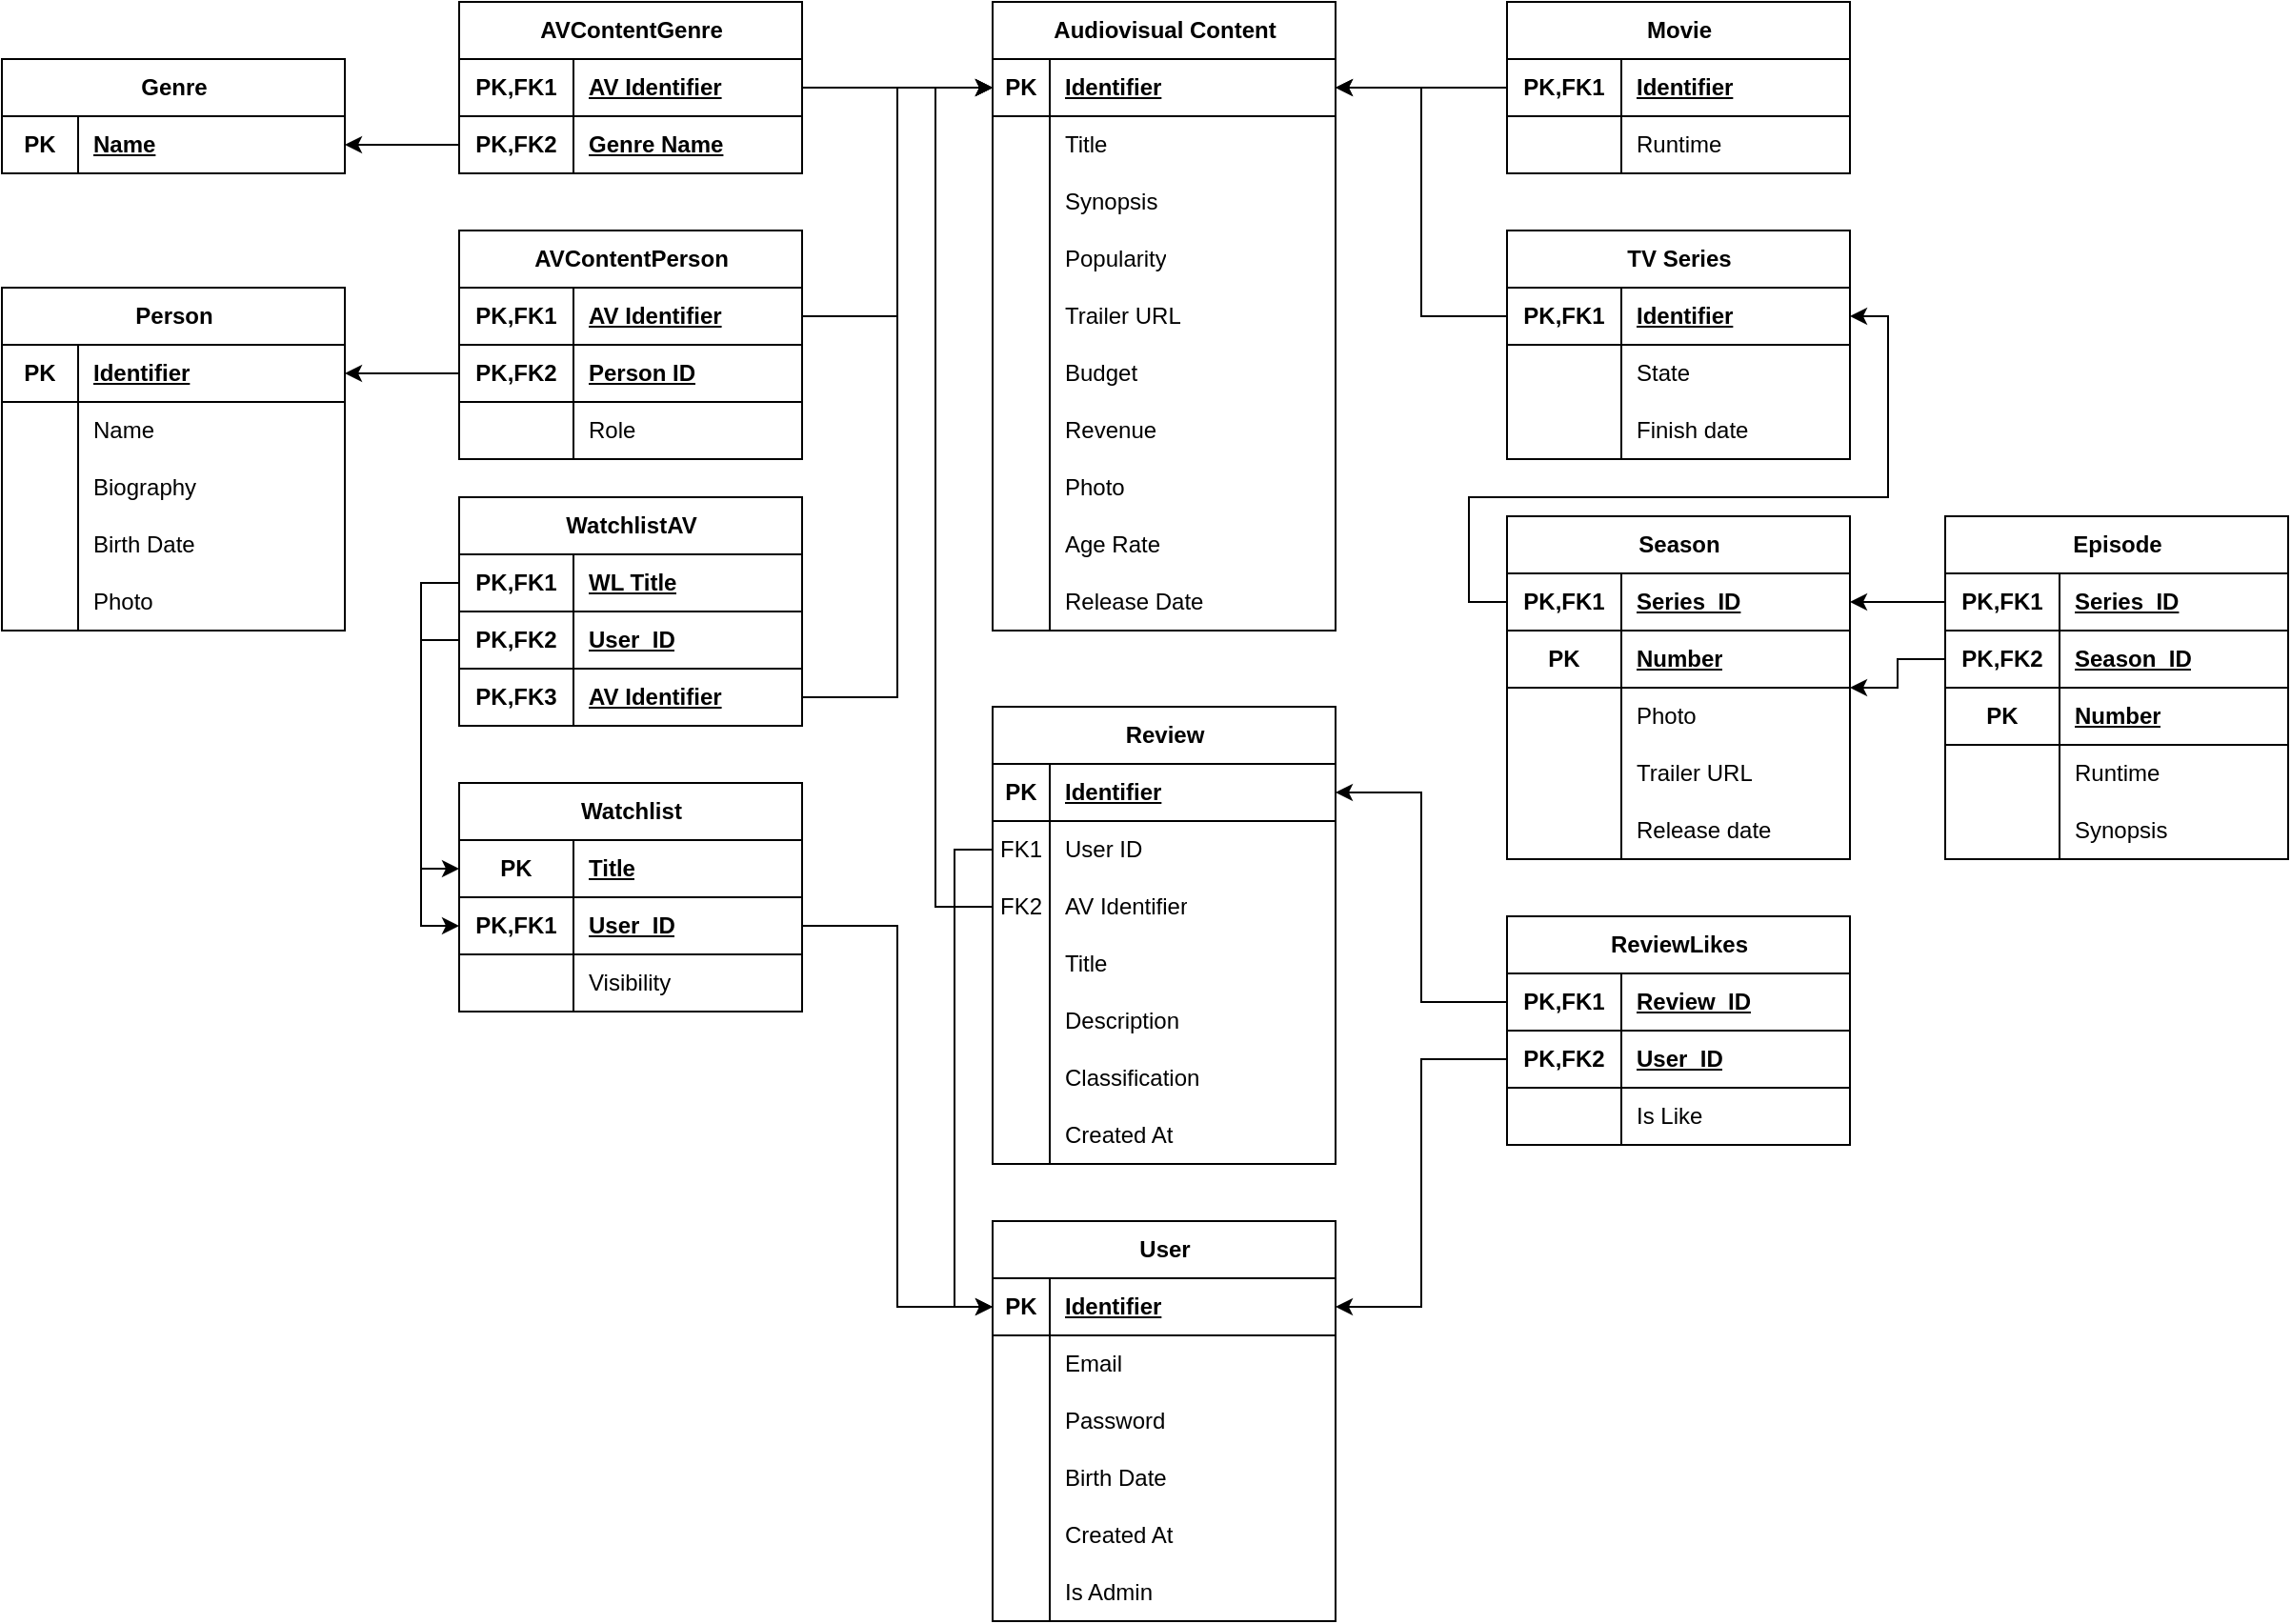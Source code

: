 <mxfile version="24.2.2" type="device">
  <diagram id="R2lEEEUBdFMjLlhIrx00" name="Page-1">
    <mxGraphModel dx="2624" dy="1170" grid="1" gridSize="10" guides="1" tooltips="1" connect="1" arrows="1" fold="1" page="1" pageScale="1" pageWidth="850" pageHeight="1100" math="0" shadow="0" extFonts="Permanent Marker^https://fonts.googleapis.com/css?family=Permanent+Marker">
      <root>
        <mxCell id="0" />
        <mxCell id="1" parent="0" />
        <mxCell id="AxgjIRPoHTXQ7H3p0v2j-2" value="Audiovisual Content" style="shape=table;startSize=30;container=1;collapsible=1;childLayout=tableLayout;fixedRows=1;rowLines=0;fontStyle=1;align=center;resizeLast=1;html=1;" parent="1" vertex="1">
          <mxGeometry x="140" y="150" width="180" height="330" as="geometry" />
        </mxCell>
        <mxCell id="AxgjIRPoHTXQ7H3p0v2j-3" value="" style="shape=tableRow;horizontal=0;startSize=0;swimlaneHead=0;swimlaneBody=0;fillColor=none;collapsible=0;dropTarget=0;points=[[0,0.5],[1,0.5]];portConstraint=eastwest;top=0;left=0;right=0;bottom=1;" parent="AxgjIRPoHTXQ7H3p0v2j-2" vertex="1">
          <mxGeometry y="30" width="180" height="30" as="geometry" />
        </mxCell>
        <mxCell id="AxgjIRPoHTXQ7H3p0v2j-4" value="PK" style="shape=partialRectangle;connectable=0;fillColor=none;top=0;left=0;bottom=0;right=0;fontStyle=1;overflow=hidden;whiteSpace=wrap;html=1;" parent="AxgjIRPoHTXQ7H3p0v2j-3" vertex="1">
          <mxGeometry width="30" height="30" as="geometry">
            <mxRectangle width="30" height="30" as="alternateBounds" />
          </mxGeometry>
        </mxCell>
        <mxCell id="AxgjIRPoHTXQ7H3p0v2j-5" value="Identifier" style="shape=partialRectangle;connectable=0;fillColor=none;top=0;left=0;bottom=0;right=0;align=left;spacingLeft=6;fontStyle=5;overflow=hidden;whiteSpace=wrap;html=1;" parent="AxgjIRPoHTXQ7H3p0v2j-3" vertex="1">
          <mxGeometry x="30" width="150" height="30" as="geometry">
            <mxRectangle width="150" height="30" as="alternateBounds" />
          </mxGeometry>
        </mxCell>
        <mxCell id="AxgjIRPoHTXQ7H3p0v2j-6" value="" style="shape=tableRow;horizontal=0;startSize=0;swimlaneHead=0;swimlaneBody=0;fillColor=none;collapsible=0;dropTarget=0;points=[[0,0.5],[1,0.5]];portConstraint=eastwest;top=0;left=0;right=0;bottom=0;" parent="AxgjIRPoHTXQ7H3p0v2j-2" vertex="1">
          <mxGeometry y="60" width="180" height="30" as="geometry" />
        </mxCell>
        <mxCell id="AxgjIRPoHTXQ7H3p0v2j-7" value="" style="shape=partialRectangle;connectable=0;fillColor=none;top=0;left=0;bottom=0;right=0;editable=1;overflow=hidden;whiteSpace=wrap;html=1;" parent="AxgjIRPoHTXQ7H3p0v2j-6" vertex="1">
          <mxGeometry width="30" height="30" as="geometry">
            <mxRectangle width="30" height="30" as="alternateBounds" />
          </mxGeometry>
        </mxCell>
        <mxCell id="AxgjIRPoHTXQ7H3p0v2j-8" value="Title" style="shape=partialRectangle;connectable=0;fillColor=none;top=0;left=0;bottom=0;right=0;align=left;spacingLeft=6;overflow=hidden;whiteSpace=wrap;html=1;" parent="AxgjIRPoHTXQ7H3p0v2j-6" vertex="1">
          <mxGeometry x="30" width="150" height="30" as="geometry">
            <mxRectangle width="150" height="30" as="alternateBounds" />
          </mxGeometry>
        </mxCell>
        <mxCell id="AxgjIRPoHTXQ7H3p0v2j-9" value="" style="shape=tableRow;horizontal=0;startSize=0;swimlaneHead=0;swimlaneBody=0;fillColor=none;collapsible=0;dropTarget=0;points=[[0,0.5],[1,0.5]];portConstraint=eastwest;top=0;left=0;right=0;bottom=0;" parent="AxgjIRPoHTXQ7H3p0v2j-2" vertex="1">
          <mxGeometry y="90" width="180" height="30" as="geometry" />
        </mxCell>
        <mxCell id="AxgjIRPoHTXQ7H3p0v2j-10" value="" style="shape=partialRectangle;connectable=0;fillColor=none;top=0;left=0;bottom=0;right=0;editable=1;overflow=hidden;whiteSpace=wrap;html=1;" parent="AxgjIRPoHTXQ7H3p0v2j-9" vertex="1">
          <mxGeometry width="30" height="30" as="geometry">
            <mxRectangle width="30" height="30" as="alternateBounds" />
          </mxGeometry>
        </mxCell>
        <mxCell id="AxgjIRPoHTXQ7H3p0v2j-11" value="Synopsis" style="shape=partialRectangle;connectable=0;fillColor=none;top=0;left=0;bottom=0;right=0;align=left;spacingLeft=6;overflow=hidden;whiteSpace=wrap;html=1;" parent="AxgjIRPoHTXQ7H3p0v2j-9" vertex="1">
          <mxGeometry x="30" width="150" height="30" as="geometry">
            <mxRectangle width="150" height="30" as="alternateBounds" />
          </mxGeometry>
        </mxCell>
        <mxCell id="AxgjIRPoHTXQ7H3p0v2j-12" value="" style="shape=tableRow;horizontal=0;startSize=0;swimlaneHead=0;swimlaneBody=0;fillColor=none;collapsible=0;dropTarget=0;points=[[0,0.5],[1,0.5]];portConstraint=eastwest;top=0;left=0;right=0;bottom=0;" parent="AxgjIRPoHTXQ7H3p0v2j-2" vertex="1">
          <mxGeometry y="120" width="180" height="30" as="geometry" />
        </mxCell>
        <mxCell id="AxgjIRPoHTXQ7H3p0v2j-13" value="" style="shape=partialRectangle;connectable=0;fillColor=none;top=0;left=0;bottom=0;right=0;editable=1;overflow=hidden;whiteSpace=wrap;html=1;" parent="AxgjIRPoHTXQ7H3p0v2j-12" vertex="1">
          <mxGeometry width="30" height="30" as="geometry">
            <mxRectangle width="30" height="30" as="alternateBounds" />
          </mxGeometry>
        </mxCell>
        <mxCell id="AxgjIRPoHTXQ7H3p0v2j-14" value="Popularity" style="shape=partialRectangle;connectable=0;fillColor=none;top=0;left=0;bottom=0;right=0;align=left;spacingLeft=6;overflow=hidden;whiteSpace=wrap;html=1;" parent="AxgjIRPoHTXQ7H3p0v2j-12" vertex="1">
          <mxGeometry x="30" width="150" height="30" as="geometry">
            <mxRectangle width="150" height="30" as="alternateBounds" />
          </mxGeometry>
        </mxCell>
        <mxCell id="AxgjIRPoHTXQ7H3p0v2j-15" value="" style="shape=tableRow;horizontal=0;startSize=0;swimlaneHead=0;swimlaneBody=0;fillColor=none;collapsible=0;dropTarget=0;points=[[0,0.5],[1,0.5]];portConstraint=eastwest;top=0;left=0;right=0;bottom=0;" parent="AxgjIRPoHTXQ7H3p0v2j-2" vertex="1">
          <mxGeometry y="150" width="180" height="30" as="geometry" />
        </mxCell>
        <mxCell id="AxgjIRPoHTXQ7H3p0v2j-16" value="" style="shape=partialRectangle;connectable=0;fillColor=none;top=0;left=0;bottom=0;right=0;editable=1;overflow=hidden;whiteSpace=wrap;html=1;" parent="AxgjIRPoHTXQ7H3p0v2j-15" vertex="1">
          <mxGeometry width="30" height="30" as="geometry">
            <mxRectangle width="30" height="30" as="alternateBounds" />
          </mxGeometry>
        </mxCell>
        <mxCell id="AxgjIRPoHTXQ7H3p0v2j-17" value="Trailer URL" style="shape=partialRectangle;connectable=0;fillColor=none;top=0;left=0;bottom=0;right=0;align=left;spacingLeft=6;overflow=hidden;whiteSpace=wrap;html=1;" parent="AxgjIRPoHTXQ7H3p0v2j-15" vertex="1">
          <mxGeometry x="30" width="150" height="30" as="geometry">
            <mxRectangle width="150" height="30" as="alternateBounds" />
          </mxGeometry>
        </mxCell>
        <mxCell id="AxgjIRPoHTXQ7H3p0v2j-18" value="" style="shape=tableRow;horizontal=0;startSize=0;swimlaneHead=0;swimlaneBody=0;fillColor=none;collapsible=0;dropTarget=0;points=[[0,0.5],[1,0.5]];portConstraint=eastwest;top=0;left=0;right=0;bottom=0;" parent="AxgjIRPoHTXQ7H3p0v2j-2" vertex="1">
          <mxGeometry y="180" width="180" height="30" as="geometry" />
        </mxCell>
        <mxCell id="AxgjIRPoHTXQ7H3p0v2j-19" value="" style="shape=partialRectangle;connectable=0;fillColor=none;top=0;left=0;bottom=0;right=0;editable=1;overflow=hidden;whiteSpace=wrap;html=1;" parent="AxgjIRPoHTXQ7H3p0v2j-18" vertex="1">
          <mxGeometry width="30" height="30" as="geometry">
            <mxRectangle width="30" height="30" as="alternateBounds" />
          </mxGeometry>
        </mxCell>
        <mxCell id="AxgjIRPoHTXQ7H3p0v2j-20" value="Budget" style="shape=partialRectangle;connectable=0;fillColor=none;top=0;left=0;bottom=0;right=0;align=left;spacingLeft=6;overflow=hidden;whiteSpace=wrap;html=1;" parent="AxgjIRPoHTXQ7H3p0v2j-18" vertex="1">
          <mxGeometry x="30" width="150" height="30" as="geometry">
            <mxRectangle width="150" height="30" as="alternateBounds" />
          </mxGeometry>
        </mxCell>
        <mxCell id="AxgjIRPoHTXQ7H3p0v2j-21" value="" style="shape=tableRow;horizontal=0;startSize=0;swimlaneHead=0;swimlaneBody=0;fillColor=none;collapsible=0;dropTarget=0;points=[[0,0.5],[1,0.5]];portConstraint=eastwest;top=0;left=0;right=0;bottom=0;" parent="AxgjIRPoHTXQ7H3p0v2j-2" vertex="1">
          <mxGeometry y="210" width="180" height="30" as="geometry" />
        </mxCell>
        <mxCell id="AxgjIRPoHTXQ7H3p0v2j-22" value="" style="shape=partialRectangle;connectable=0;fillColor=none;top=0;left=0;bottom=0;right=0;editable=1;overflow=hidden;whiteSpace=wrap;html=1;" parent="AxgjIRPoHTXQ7H3p0v2j-21" vertex="1">
          <mxGeometry width="30" height="30" as="geometry">
            <mxRectangle width="30" height="30" as="alternateBounds" />
          </mxGeometry>
        </mxCell>
        <mxCell id="AxgjIRPoHTXQ7H3p0v2j-23" value="Revenue" style="shape=partialRectangle;connectable=0;fillColor=none;top=0;left=0;bottom=0;right=0;align=left;spacingLeft=6;overflow=hidden;whiteSpace=wrap;html=1;" parent="AxgjIRPoHTXQ7H3p0v2j-21" vertex="1">
          <mxGeometry x="30" width="150" height="30" as="geometry">
            <mxRectangle width="150" height="30" as="alternateBounds" />
          </mxGeometry>
        </mxCell>
        <mxCell id="AxgjIRPoHTXQ7H3p0v2j-24" value="" style="shape=tableRow;horizontal=0;startSize=0;swimlaneHead=0;swimlaneBody=0;fillColor=none;collapsible=0;dropTarget=0;points=[[0,0.5],[1,0.5]];portConstraint=eastwest;top=0;left=0;right=0;bottom=0;" parent="AxgjIRPoHTXQ7H3p0v2j-2" vertex="1">
          <mxGeometry y="240" width="180" height="30" as="geometry" />
        </mxCell>
        <mxCell id="AxgjIRPoHTXQ7H3p0v2j-25" value="" style="shape=partialRectangle;connectable=0;fillColor=none;top=0;left=0;bottom=0;right=0;editable=1;overflow=hidden;whiteSpace=wrap;html=1;" parent="AxgjIRPoHTXQ7H3p0v2j-24" vertex="1">
          <mxGeometry width="30" height="30" as="geometry">
            <mxRectangle width="30" height="30" as="alternateBounds" />
          </mxGeometry>
        </mxCell>
        <mxCell id="AxgjIRPoHTXQ7H3p0v2j-26" value="Photo" style="shape=partialRectangle;connectable=0;fillColor=none;top=0;left=0;bottom=0;right=0;align=left;spacingLeft=6;overflow=hidden;whiteSpace=wrap;html=1;" parent="AxgjIRPoHTXQ7H3p0v2j-24" vertex="1">
          <mxGeometry x="30" width="150" height="30" as="geometry">
            <mxRectangle width="150" height="30" as="alternateBounds" />
          </mxGeometry>
        </mxCell>
        <mxCell id="AxgjIRPoHTXQ7H3p0v2j-27" value="" style="shape=tableRow;horizontal=0;startSize=0;swimlaneHead=0;swimlaneBody=0;fillColor=none;collapsible=0;dropTarget=0;points=[[0,0.5],[1,0.5]];portConstraint=eastwest;top=0;left=0;right=0;bottom=0;" parent="AxgjIRPoHTXQ7H3p0v2j-2" vertex="1">
          <mxGeometry y="270" width="180" height="30" as="geometry" />
        </mxCell>
        <mxCell id="AxgjIRPoHTXQ7H3p0v2j-28" value="" style="shape=partialRectangle;connectable=0;fillColor=none;top=0;left=0;bottom=0;right=0;editable=1;overflow=hidden;whiteSpace=wrap;html=1;" parent="AxgjIRPoHTXQ7H3p0v2j-27" vertex="1">
          <mxGeometry width="30" height="30" as="geometry">
            <mxRectangle width="30" height="30" as="alternateBounds" />
          </mxGeometry>
        </mxCell>
        <mxCell id="AxgjIRPoHTXQ7H3p0v2j-29" value="Age Rate" style="shape=partialRectangle;connectable=0;fillColor=none;top=0;left=0;bottom=0;right=0;align=left;spacingLeft=6;overflow=hidden;whiteSpace=wrap;html=1;" parent="AxgjIRPoHTXQ7H3p0v2j-27" vertex="1">
          <mxGeometry x="30" width="150" height="30" as="geometry">
            <mxRectangle width="150" height="30" as="alternateBounds" />
          </mxGeometry>
        </mxCell>
        <mxCell id="AxgjIRPoHTXQ7H3p0v2j-30" value="" style="shape=tableRow;horizontal=0;startSize=0;swimlaneHead=0;swimlaneBody=0;fillColor=none;collapsible=0;dropTarget=0;points=[[0,0.5],[1,0.5]];portConstraint=eastwest;top=0;left=0;right=0;bottom=0;" parent="AxgjIRPoHTXQ7H3p0v2j-2" vertex="1">
          <mxGeometry y="300" width="180" height="30" as="geometry" />
        </mxCell>
        <mxCell id="AxgjIRPoHTXQ7H3p0v2j-31" value="" style="shape=partialRectangle;connectable=0;fillColor=none;top=0;left=0;bottom=0;right=0;editable=1;overflow=hidden;whiteSpace=wrap;html=1;" parent="AxgjIRPoHTXQ7H3p0v2j-30" vertex="1">
          <mxGeometry width="30" height="30" as="geometry">
            <mxRectangle width="30" height="30" as="alternateBounds" />
          </mxGeometry>
        </mxCell>
        <mxCell id="AxgjIRPoHTXQ7H3p0v2j-32" value="Release Date" style="shape=partialRectangle;connectable=0;fillColor=none;top=0;left=0;bottom=0;right=0;align=left;spacingLeft=6;overflow=hidden;whiteSpace=wrap;html=1;" parent="AxgjIRPoHTXQ7H3p0v2j-30" vertex="1">
          <mxGeometry x="30" width="150" height="30" as="geometry">
            <mxRectangle width="150" height="30" as="alternateBounds" />
          </mxGeometry>
        </mxCell>
        <mxCell id="AxgjIRPoHTXQ7H3p0v2j-36" value="Movie" style="shape=table;startSize=30;container=1;collapsible=1;childLayout=tableLayout;fixedRows=1;rowLines=0;fontStyle=1;align=center;resizeLast=1;html=1;" parent="1" vertex="1">
          <mxGeometry x="410" y="150" width="180" height="90" as="geometry" />
        </mxCell>
        <mxCell id="AxgjIRPoHTXQ7H3p0v2j-37" value="" style="shape=tableRow;horizontal=0;startSize=0;swimlaneHead=0;swimlaneBody=0;fillColor=none;collapsible=0;dropTarget=0;points=[[0,0.5],[1,0.5]];portConstraint=eastwest;top=0;left=0;right=0;bottom=1;" parent="AxgjIRPoHTXQ7H3p0v2j-36" vertex="1">
          <mxGeometry y="30" width="180" height="30" as="geometry" />
        </mxCell>
        <mxCell id="AxgjIRPoHTXQ7H3p0v2j-38" value="PK,FK1" style="shape=partialRectangle;connectable=0;fillColor=none;top=0;left=0;bottom=0;right=0;fontStyle=1;overflow=hidden;whiteSpace=wrap;html=1;" parent="AxgjIRPoHTXQ7H3p0v2j-37" vertex="1">
          <mxGeometry width="60" height="30" as="geometry">
            <mxRectangle width="60" height="30" as="alternateBounds" />
          </mxGeometry>
        </mxCell>
        <mxCell id="AxgjIRPoHTXQ7H3p0v2j-39" value="Identifier" style="shape=partialRectangle;connectable=0;fillColor=none;top=0;left=0;bottom=0;right=0;align=left;spacingLeft=6;fontStyle=5;overflow=hidden;whiteSpace=wrap;html=1;" parent="AxgjIRPoHTXQ7H3p0v2j-37" vertex="1">
          <mxGeometry x="60" width="120" height="30" as="geometry">
            <mxRectangle width="120" height="30" as="alternateBounds" />
          </mxGeometry>
        </mxCell>
        <mxCell id="AxgjIRPoHTXQ7H3p0v2j-40" value="" style="shape=tableRow;horizontal=0;startSize=0;swimlaneHead=0;swimlaneBody=0;fillColor=none;collapsible=0;dropTarget=0;points=[[0,0.5],[1,0.5]];portConstraint=eastwest;top=0;left=0;right=0;bottom=0;" parent="AxgjIRPoHTXQ7H3p0v2j-36" vertex="1">
          <mxGeometry y="60" width="180" height="30" as="geometry" />
        </mxCell>
        <mxCell id="AxgjIRPoHTXQ7H3p0v2j-41" value="" style="shape=partialRectangle;connectable=0;fillColor=none;top=0;left=0;bottom=0;right=0;editable=1;overflow=hidden;whiteSpace=wrap;html=1;" parent="AxgjIRPoHTXQ7H3p0v2j-40" vertex="1">
          <mxGeometry width="60" height="30" as="geometry">
            <mxRectangle width="60" height="30" as="alternateBounds" />
          </mxGeometry>
        </mxCell>
        <mxCell id="AxgjIRPoHTXQ7H3p0v2j-42" value="Runtime" style="shape=partialRectangle;connectable=0;fillColor=none;top=0;left=0;bottom=0;right=0;align=left;spacingLeft=6;overflow=hidden;whiteSpace=wrap;html=1;" parent="AxgjIRPoHTXQ7H3p0v2j-40" vertex="1">
          <mxGeometry x="60" width="120" height="30" as="geometry">
            <mxRectangle width="120" height="30" as="alternateBounds" />
          </mxGeometry>
        </mxCell>
        <mxCell id="AxgjIRPoHTXQ7H3p0v2j-49" value="TV Series" style="shape=table;startSize=30;container=1;collapsible=1;childLayout=tableLayout;fixedRows=1;rowLines=0;fontStyle=1;align=center;resizeLast=1;html=1;" parent="1" vertex="1">
          <mxGeometry x="410" y="270" width="180" height="120" as="geometry" />
        </mxCell>
        <mxCell id="AxgjIRPoHTXQ7H3p0v2j-50" value="" style="shape=tableRow;horizontal=0;startSize=0;swimlaneHead=0;swimlaneBody=0;fillColor=none;collapsible=0;dropTarget=0;points=[[0,0.5],[1,0.5]];portConstraint=eastwest;top=0;left=0;right=0;bottom=1;" parent="AxgjIRPoHTXQ7H3p0v2j-49" vertex="1">
          <mxGeometry y="30" width="180" height="30" as="geometry" />
        </mxCell>
        <mxCell id="AxgjIRPoHTXQ7H3p0v2j-51" value="PK,FK1" style="shape=partialRectangle;connectable=0;fillColor=none;top=0;left=0;bottom=0;right=0;fontStyle=1;overflow=hidden;whiteSpace=wrap;html=1;" parent="AxgjIRPoHTXQ7H3p0v2j-50" vertex="1">
          <mxGeometry width="60" height="30" as="geometry">
            <mxRectangle width="60" height="30" as="alternateBounds" />
          </mxGeometry>
        </mxCell>
        <mxCell id="AxgjIRPoHTXQ7H3p0v2j-52" value="Identifier" style="shape=partialRectangle;connectable=0;fillColor=none;top=0;left=0;bottom=0;right=0;align=left;spacingLeft=6;fontStyle=5;overflow=hidden;whiteSpace=wrap;html=1;" parent="AxgjIRPoHTXQ7H3p0v2j-50" vertex="1">
          <mxGeometry x="60" width="120" height="30" as="geometry">
            <mxRectangle width="120" height="30" as="alternateBounds" />
          </mxGeometry>
        </mxCell>
        <mxCell id="AxgjIRPoHTXQ7H3p0v2j-53" value="" style="shape=tableRow;horizontal=0;startSize=0;swimlaneHead=0;swimlaneBody=0;fillColor=none;collapsible=0;dropTarget=0;points=[[0,0.5],[1,0.5]];portConstraint=eastwest;top=0;left=0;right=0;bottom=0;" parent="AxgjIRPoHTXQ7H3p0v2j-49" vertex="1">
          <mxGeometry y="60" width="180" height="30" as="geometry" />
        </mxCell>
        <mxCell id="AxgjIRPoHTXQ7H3p0v2j-54" value="" style="shape=partialRectangle;connectable=0;fillColor=none;top=0;left=0;bottom=0;right=0;editable=1;overflow=hidden;whiteSpace=wrap;html=1;" parent="AxgjIRPoHTXQ7H3p0v2j-53" vertex="1">
          <mxGeometry width="60" height="30" as="geometry">
            <mxRectangle width="60" height="30" as="alternateBounds" />
          </mxGeometry>
        </mxCell>
        <mxCell id="AxgjIRPoHTXQ7H3p0v2j-55" value="State" style="shape=partialRectangle;connectable=0;fillColor=none;top=0;left=0;bottom=0;right=0;align=left;spacingLeft=6;overflow=hidden;whiteSpace=wrap;html=1;" parent="AxgjIRPoHTXQ7H3p0v2j-53" vertex="1">
          <mxGeometry x="60" width="120" height="30" as="geometry">
            <mxRectangle width="120" height="30" as="alternateBounds" />
          </mxGeometry>
        </mxCell>
        <mxCell id="AxgjIRPoHTXQ7H3p0v2j-56" value="" style="shape=tableRow;horizontal=0;startSize=0;swimlaneHead=0;swimlaneBody=0;fillColor=none;collapsible=0;dropTarget=0;points=[[0,0.5],[1,0.5]];portConstraint=eastwest;top=0;left=0;right=0;bottom=0;" parent="AxgjIRPoHTXQ7H3p0v2j-49" vertex="1">
          <mxGeometry y="90" width="180" height="30" as="geometry" />
        </mxCell>
        <mxCell id="AxgjIRPoHTXQ7H3p0v2j-57" value="" style="shape=partialRectangle;connectable=0;fillColor=none;top=0;left=0;bottom=0;right=0;editable=1;overflow=hidden;whiteSpace=wrap;html=1;" parent="AxgjIRPoHTXQ7H3p0v2j-56" vertex="1">
          <mxGeometry width="60" height="30" as="geometry">
            <mxRectangle width="60" height="30" as="alternateBounds" />
          </mxGeometry>
        </mxCell>
        <mxCell id="AxgjIRPoHTXQ7H3p0v2j-58" value="Finish date" style="shape=partialRectangle;connectable=0;fillColor=none;top=0;left=0;bottom=0;right=0;align=left;spacingLeft=6;overflow=hidden;whiteSpace=wrap;html=1;" parent="AxgjIRPoHTXQ7H3p0v2j-56" vertex="1">
          <mxGeometry x="60" width="120" height="30" as="geometry">
            <mxRectangle width="120" height="30" as="alternateBounds" />
          </mxGeometry>
        </mxCell>
        <mxCell id="AxgjIRPoHTXQ7H3p0v2j-59" value="Season" style="shape=table;startSize=30;container=1;collapsible=1;childLayout=tableLayout;fixedRows=1;rowLines=0;fontStyle=1;align=center;resizeLast=1;html=1;" parent="1" vertex="1">
          <mxGeometry x="410" y="420" width="180" height="180" as="geometry" />
        </mxCell>
        <mxCell id="AxgjIRPoHTXQ7H3p0v2j-60" value="" style="shape=tableRow;horizontal=0;startSize=0;swimlaneHead=0;swimlaneBody=0;fillColor=none;collapsible=0;dropTarget=0;points=[[0,0.5],[1,0.5]];portConstraint=eastwest;top=0;left=0;right=0;bottom=1;" parent="AxgjIRPoHTXQ7H3p0v2j-59" vertex="1">
          <mxGeometry y="30" width="180" height="30" as="geometry" />
        </mxCell>
        <mxCell id="AxgjIRPoHTXQ7H3p0v2j-61" value="PK,FK1" style="shape=partialRectangle;connectable=0;fillColor=none;top=0;left=0;bottom=0;right=0;fontStyle=1;overflow=hidden;whiteSpace=wrap;html=1;" parent="AxgjIRPoHTXQ7H3p0v2j-60" vertex="1">
          <mxGeometry width="60" height="30" as="geometry">
            <mxRectangle width="60" height="30" as="alternateBounds" />
          </mxGeometry>
        </mxCell>
        <mxCell id="AxgjIRPoHTXQ7H3p0v2j-62" value="Series_ID" style="shape=partialRectangle;connectable=0;fillColor=none;top=0;left=0;bottom=0;right=0;align=left;spacingLeft=6;fontStyle=5;overflow=hidden;whiteSpace=wrap;html=1;" parent="AxgjIRPoHTXQ7H3p0v2j-60" vertex="1">
          <mxGeometry x="60" width="120" height="30" as="geometry">
            <mxRectangle width="120" height="30" as="alternateBounds" />
          </mxGeometry>
        </mxCell>
        <mxCell id="AxgjIRPoHTXQ7H3p0v2j-69" value="" style="shape=tableRow;horizontal=0;startSize=0;swimlaneHead=0;swimlaneBody=0;fillColor=none;collapsible=0;dropTarget=0;points=[[0,0.5],[1,0.5]];portConstraint=eastwest;top=0;left=0;right=0;bottom=1;" parent="AxgjIRPoHTXQ7H3p0v2j-59" vertex="1">
          <mxGeometry y="60" width="180" height="30" as="geometry" />
        </mxCell>
        <mxCell id="AxgjIRPoHTXQ7H3p0v2j-70" value="PK" style="shape=partialRectangle;connectable=0;fillColor=none;top=0;left=0;bottom=0;right=0;fontStyle=1;overflow=hidden;whiteSpace=wrap;html=1;" parent="AxgjIRPoHTXQ7H3p0v2j-69" vertex="1">
          <mxGeometry width="60" height="30" as="geometry">
            <mxRectangle width="60" height="30" as="alternateBounds" />
          </mxGeometry>
        </mxCell>
        <mxCell id="AxgjIRPoHTXQ7H3p0v2j-71" value="Number" style="shape=partialRectangle;connectable=0;fillColor=none;top=0;left=0;bottom=0;right=0;align=left;spacingLeft=6;fontStyle=5;overflow=hidden;whiteSpace=wrap;html=1;" parent="AxgjIRPoHTXQ7H3p0v2j-69" vertex="1">
          <mxGeometry x="60" width="120" height="30" as="geometry">
            <mxRectangle width="120" height="30" as="alternateBounds" />
          </mxGeometry>
        </mxCell>
        <mxCell id="AxgjIRPoHTXQ7H3p0v2j-63" value="" style="shape=tableRow;horizontal=0;startSize=0;swimlaneHead=0;swimlaneBody=0;fillColor=none;collapsible=0;dropTarget=0;points=[[0,0.5],[1,0.5]];portConstraint=eastwest;top=0;left=0;right=0;bottom=0;" parent="AxgjIRPoHTXQ7H3p0v2j-59" vertex="1">
          <mxGeometry y="90" width="180" height="30" as="geometry" />
        </mxCell>
        <mxCell id="AxgjIRPoHTXQ7H3p0v2j-64" value="" style="shape=partialRectangle;connectable=0;fillColor=none;top=0;left=0;bottom=0;right=0;editable=1;overflow=hidden;whiteSpace=wrap;html=1;" parent="AxgjIRPoHTXQ7H3p0v2j-63" vertex="1">
          <mxGeometry width="60" height="30" as="geometry">
            <mxRectangle width="60" height="30" as="alternateBounds" />
          </mxGeometry>
        </mxCell>
        <mxCell id="AxgjIRPoHTXQ7H3p0v2j-65" value="Photo" style="shape=partialRectangle;connectable=0;fillColor=none;top=0;left=0;bottom=0;right=0;align=left;spacingLeft=6;overflow=hidden;whiteSpace=wrap;html=1;" parent="AxgjIRPoHTXQ7H3p0v2j-63" vertex="1">
          <mxGeometry x="60" width="120" height="30" as="geometry">
            <mxRectangle width="120" height="30" as="alternateBounds" />
          </mxGeometry>
        </mxCell>
        <mxCell id="AxgjIRPoHTXQ7H3p0v2j-66" value="" style="shape=tableRow;horizontal=0;startSize=0;swimlaneHead=0;swimlaneBody=0;fillColor=none;collapsible=0;dropTarget=0;points=[[0,0.5],[1,0.5]];portConstraint=eastwest;top=0;left=0;right=0;bottom=0;" parent="AxgjIRPoHTXQ7H3p0v2j-59" vertex="1">
          <mxGeometry y="120" width="180" height="30" as="geometry" />
        </mxCell>
        <mxCell id="AxgjIRPoHTXQ7H3p0v2j-67" value="" style="shape=partialRectangle;connectable=0;fillColor=none;top=0;left=0;bottom=0;right=0;editable=1;overflow=hidden;whiteSpace=wrap;html=1;" parent="AxgjIRPoHTXQ7H3p0v2j-66" vertex="1">
          <mxGeometry width="60" height="30" as="geometry">
            <mxRectangle width="60" height="30" as="alternateBounds" />
          </mxGeometry>
        </mxCell>
        <mxCell id="AxgjIRPoHTXQ7H3p0v2j-68" value="Trailer URL" style="shape=partialRectangle;connectable=0;fillColor=none;top=0;left=0;bottom=0;right=0;align=left;spacingLeft=6;overflow=hidden;whiteSpace=wrap;html=1;" parent="AxgjIRPoHTXQ7H3p0v2j-66" vertex="1">
          <mxGeometry x="60" width="120" height="30" as="geometry">
            <mxRectangle width="120" height="30" as="alternateBounds" />
          </mxGeometry>
        </mxCell>
        <mxCell id="jugt_Va2pMBF1d5bWxQV-1" style="shape=tableRow;horizontal=0;startSize=0;swimlaneHead=0;swimlaneBody=0;fillColor=none;collapsible=0;dropTarget=0;points=[[0,0.5],[1,0.5]];portConstraint=eastwest;top=0;left=0;right=0;bottom=0;" vertex="1" parent="AxgjIRPoHTXQ7H3p0v2j-59">
          <mxGeometry y="150" width="180" height="30" as="geometry" />
        </mxCell>
        <mxCell id="jugt_Va2pMBF1d5bWxQV-2" style="shape=partialRectangle;connectable=0;fillColor=none;top=0;left=0;bottom=0;right=0;editable=1;overflow=hidden;whiteSpace=wrap;html=1;" vertex="1" parent="jugt_Va2pMBF1d5bWxQV-1">
          <mxGeometry width="60" height="30" as="geometry">
            <mxRectangle width="60" height="30" as="alternateBounds" />
          </mxGeometry>
        </mxCell>
        <mxCell id="jugt_Va2pMBF1d5bWxQV-3" value="Release date" style="shape=partialRectangle;connectable=0;fillColor=none;top=0;left=0;bottom=0;right=0;align=left;spacingLeft=6;overflow=hidden;whiteSpace=wrap;html=1;" vertex="1" parent="jugt_Va2pMBF1d5bWxQV-1">
          <mxGeometry x="60" width="120" height="30" as="geometry">
            <mxRectangle width="120" height="30" as="alternateBounds" />
          </mxGeometry>
        </mxCell>
        <mxCell id="AxgjIRPoHTXQ7H3p0v2j-72" value="Episode" style="shape=table;startSize=30;container=1;collapsible=1;childLayout=tableLayout;fixedRows=1;rowLines=0;fontStyle=1;align=center;resizeLast=1;html=1;" parent="1" vertex="1">
          <mxGeometry x="640" y="420" width="180" height="180" as="geometry" />
        </mxCell>
        <mxCell id="AxgjIRPoHTXQ7H3p0v2j-73" value="" style="shape=tableRow;horizontal=0;startSize=0;swimlaneHead=0;swimlaneBody=0;fillColor=none;collapsible=0;dropTarget=0;points=[[0,0.5],[1,0.5]];portConstraint=eastwest;top=0;left=0;right=0;bottom=1;" parent="AxgjIRPoHTXQ7H3p0v2j-72" vertex="1">
          <mxGeometry y="30" width="180" height="30" as="geometry" />
        </mxCell>
        <mxCell id="AxgjIRPoHTXQ7H3p0v2j-74" value="PK,FK1" style="shape=partialRectangle;connectable=0;fillColor=none;top=0;left=0;bottom=0;right=0;fontStyle=1;overflow=hidden;whiteSpace=wrap;html=1;" parent="AxgjIRPoHTXQ7H3p0v2j-73" vertex="1">
          <mxGeometry width="60" height="30" as="geometry">
            <mxRectangle width="60" height="30" as="alternateBounds" />
          </mxGeometry>
        </mxCell>
        <mxCell id="AxgjIRPoHTXQ7H3p0v2j-75" value="Series_ID" style="shape=partialRectangle;connectable=0;fillColor=none;top=0;left=0;bottom=0;right=0;align=left;spacingLeft=6;fontStyle=5;overflow=hidden;whiteSpace=wrap;html=1;" parent="AxgjIRPoHTXQ7H3p0v2j-73" vertex="1">
          <mxGeometry x="60" width="120" height="30" as="geometry">
            <mxRectangle width="120" height="30" as="alternateBounds" />
          </mxGeometry>
        </mxCell>
        <mxCell id="AxgjIRPoHTXQ7H3p0v2j-85" value="" style="shape=tableRow;horizontal=0;startSize=0;swimlaneHead=0;swimlaneBody=0;fillColor=none;collapsible=0;dropTarget=0;points=[[0,0.5],[1,0.5]];portConstraint=eastwest;top=0;left=0;right=0;bottom=1;" parent="AxgjIRPoHTXQ7H3p0v2j-72" vertex="1">
          <mxGeometry y="60" width="180" height="30" as="geometry" />
        </mxCell>
        <mxCell id="AxgjIRPoHTXQ7H3p0v2j-86" value="PK,FK2" style="shape=partialRectangle;connectable=0;fillColor=none;top=0;left=0;bottom=0;right=0;fontStyle=1;overflow=hidden;whiteSpace=wrap;html=1;" parent="AxgjIRPoHTXQ7H3p0v2j-85" vertex="1">
          <mxGeometry width="60" height="30" as="geometry">
            <mxRectangle width="60" height="30" as="alternateBounds" />
          </mxGeometry>
        </mxCell>
        <mxCell id="AxgjIRPoHTXQ7H3p0v2j-87" value="Season_ID" style="shape=partialRectangle;connectable=0;fillColor=none;top=0;left=0;bottom=0;right=0;align=left;spacingLeft=6;fontStyle=5;overflow=hidden;whiteSpace=wrap;html=1;" parent="AxgjIRPoHTXQ7H3p0v2j-85" vertex="1">
          <mxGeometry x="60" width="120" height="30" as="geometry">
            <mxRectangle width="120" height="30" as="alternateBounds" />
          </mxGeometry>
        </mxCell>
        <mxCell id="AxgjIRPoHTXQ7H3p0v2j-76" value="" style="shape=tableRow;horizontal=0;startSize=0;swimlaneHead=0;swimlaneBody=0;fillColor=none;collapsible=0;dropTarget=0;points=[[0,0.5],[1,0.5]];portConstraint=eastwest;top=0;left=0;right=0;bottom=1;" parent="AxgjIRPoHTXQ7H3p0v2j-72" vertex="1">
          <mxGeometry y="90" width="180" height="30" as="geometry" />
        </mxCell>
        <mxCell id="AxgjIRPoHTXQ7H3p0v2j-77" value="PK" style="shape=partialRectangle;connectable=0;fillColor=none;top=0;left=0;bottom=0;right=0;fontStyle=1;overflow=hidden;whiteSpace=wrap;html=1;" parent="AxgjIRPoHTXQ7H3p0v2j-76" vertex="1">
          <mxGeometry width="60" height="30" as="geometry">
            <mxRectangle width="60" height="30" as="alternateBounds" />
          </mxGeometry>
        </mxCell>
        <mxCell id="AxgjIRPoHTXQ7H3p0v2j-78" value="Number" style="shape=partialRectangle;connectable=0;fillColor=none;top=0;left=0;bottom=0;right=0;align=left;spacingLeft=6;fontStyle=5;overflow=hidden;whiteSpace=wrap;html=1;" parent="AxgjIRPoHTXQ7H3p0v2j-76" vertex="1">
          <mxGeometry x="60" width="120" height="30" as="geometry">
            <mxRectangle width="120" height="30" as="alternateBounds" />
          </mxGeometry>
        </mxCell>
        <mxCell id="AxgjIRPoHTXQ7H3p0v2j-79" value="" style="shape=tableRow;horizontal=0;startSize=0;swimlaneHead=0;swimlaneBody=0;fillColor=none;collapsible=0;dropTarget=0;points=[[0,0.5],[1,0.5]];portConstraint=eastwest;top=0;left=0;right=0;bottom=0;" parent="AxgjIRPoHTXQ7H3p0v2j-72" vertex="1">
          <mxGeometry y="120" width="180" height="30" as="geometry" />
        </mxCell>
        <mxCell id="AxgjIRPoHTXQ7H3p0v2j-80" value="" style="shape=partialRectangle;connectable=0;fillColor=none;top=0;left=0;bottom=0;right=0;editable=1;overflow=hidden;whiteSpace=wrap;html=1;" parent="AxgjIRPoHTXQ7H3p0v2j-79" vertex="1">
          <mxGeometry width="60" height="30" as="geometry">
            <mxRectangle width="60" height="30" as="alternateBounds" />
          </mxGeometry>
        </mxCell>
        <mxCell id="AxgjIRPoHTXQ7H3p0v2j-81" value="Runtime" style="shape=partialRectangle;connectable=0;fillColor=none;top=0;left=0;bottom=0;right=0;align=left;spacingLeft=6;overflow=hidden;whiteSpace=wrap;html=1;" parent="AxgjIRPoHTXQ7H3p0v2j-79" vertex="1">
          <mxGeometry x="60" width="120" height="30" as="geometry">
            <mxRectangle width="120" height="30" as="alternateBounds" />
          </mxGeometry>
        </mxCell>
        <mxCell id="AxgjIRPoHTXQ7H3p0v2j-82" value="" style="shape=tableRow;horizontal=0;startSize=0;swimlaneHead=0;swimlaneBody=0;fillColor=none;collapsible=0;dropTarget=0;points=[[0,0.5],[1,0.5]];portConstraint=eastwest;top=0;left=0;right=0;bottom=0;" parent="AxgjIRPoHTXQ7H3p0v2j-72" vertex="1">
          <mxGeometry y="150" width="180" height="30" as="geometry" />
        </mxCell>
        <mxCell id="AxgjIRPoHTXQ7H3p0v2j-83" value="" style="shape=partialRectangle;connectable=0;fillColor=none;top=0;left=0;bottom=0;right=0;editable=1;overflow=hidden;whiteSpace=wrap;html=1;" parent="AxgjIRPoHTXQ7H3p0v2j-82" vertex="1">
          <mxGeometry width="60" height="30" as="geometry">
            <mxRectangle width="60" height="30" as="alternateBounds" />
          </mxGeometry>
        </mxCell>
        <mxCell id="AxgjIRPoHTXQ7H3p0v2j-84" value="Synopsis" style="shape=partialRectangle;connectable=0;fillColor=none;top=0;left=0;bottom=0;right=0;align=left;spacingLeft=6;overflow=hidden;whiteSpace=wrap;html=1;" parent="AxgjIRPoHTXQ7H3p0v2j-82" vertex="1">
          <mxGeometry x="60" width="120" height="30" as="geometry">
            <mxRectangle width="120" height="30" as="alternateBounds" />
          </mxGeometry>
        </mxCell>
        <mxCell id="AxgjIRPoHTXQ7H3p0v2j-114" value="Genre" style="shape=table;startSize=30;container=1;collapsible=1;childLayout=tableLayout;fixedRows=1;rowLines=0;fontStyle=1;align=center;resizeLast=1;html=1;" parent="1" vertex="1">
          <mxGeometry x="-380" y="180" width="180" height="60" as="geometry" />
        </mxCell>
        <mxCell id="AxgjIRPoHTXQ7H3p0v2j-115" value="" style="shape=tableRow;horizontal=0;startSize=0;swimlaneHead=0;swimlaneBody=0;fillColor=none;collapsible=0;dropTarget=0;points=[[0,0.5],[1,0.5]];portConstraint=eastwest;top=0;left=0;right=0;bottom=1;" parent="AxgjIRPoHTXQ7H3p0v2j-114" vertex="1">
          <mxGeometry y="30" width="180" height="30" as="geometry" />
        </mxCell>
        <mxCell id="AxgjIRPoHTXQ7H3p0v2j-116" value="PK" style="shape=partialRectangle;connectable=0;fillColor=none;top=0;left=0;bottom=0;right=0;fontStyle=1;overflow=hidden;whiteSpace=wrap;html=1;" parent="AxgjIRPoHTXQ7H3p0v2j-115" vertex="1">
          <mxGeometry width="40" height="30" as="geometry">
            <mxRectangle width="40" height="30" as="alternateBounds" />
          </mxGeometry>
        </mxCell>
        <mxCell id="AxgjIRPoHTXQ7H3p0v2j-117" value="Name" style="shape=partialRectangle;connectable=0;fillColor=none;top=0;left=0;bottom=0;right=0;align=left;spacingLeft=6;fontStyle=5;overflow=hidden;whiteSpace=wrap;html=1;" parent="AxgjIRPoHTXQ7H3p0v2j-115" vertex="1">
          <mxGeometry x="40" width="140" height="30" as="geometry">
            <mxRectangle width="140" height="30" as="alternateBounds" />
          </mxGeometry>
        </mxCell>
        <mxCell id="AxgjIRPoHTXQ7H3p0v2j-125" value="Person" style="shape=table;startSize=30;container=1;collapsible=1;childLayout=tableLayout;fixedRows=1;rowLines=0;fontStyle=1;align=center;resizeLast=1;html=1;" parent="1" vertex="1">
          <mxGeometry x="-380" y="300" width="180" height="180" as="geometry" />
        </mxCell>
        <mxCell id="AxgjIRPoHTXQ7H3p0v2j-126" value="" style="shape=tableRow;horizontal=0;startSize=0;swimlaneHead=0;swimlaneBody=0;fillColor=none;collapsible=0;dropTarget=0;points=[[0,0.5],[1,0.5]];portConstraint=eastwest;top=0;left=0;right=0;bottom=1;" parent="AxgjIRPoHTXQ7H3p0v2j-125" vertex="1">
          <mxGeometry y="30" width="180" height="30" as="geometry" />
        </mxCell>
        <mxCell id="AxgjIRPoHTXQ7H3p0v2j-127" value="PK" style="shape=partialRectangle;connectable=0;fillColor=none;top=0;left=0;bottom=0;right=0;fontStyle=1;overflow=hidden;whiteSpace=wrap;html=1;" parent="AxgjIRPoHTXQ7H3p0v2j-126" vertex="1">
          <mxGeometry width="40" height="30" as="geometry">
            <mxRectangle width="40" height="30" as="alternateBounds" />
          </mxGeometry>
        </mxCell>
        <mxCell id="AxgjIRPoHTXQ7H3p0v2j-128" value="Identifier" style="shape=partialRectangle;connectable=0;fillColor=none;top=0;left=0;bottom=0;right=0;align=left;spacingLeft=6;fontStyle=5;overflow=hidden;whiteSpace=wrap;html=1;" parent="AxgjIRPoHTXQ7H3p0v2j-126" vertex="1">
          <mxGeometry x="40" width="140" height="30" as="geometry">
            <mxRectangle width="140" height="30" as="alternateBounds" />
          </mxGeometry>
        </mxCell>
        <mxCell id="AxgjIRPoHTXQ7H3p0v2j-129" value="" style="shape=tableRow;horizontal=0;startSize=0;swimlaneHead=0;swimlaneBody=0;fillColor=none;collapsible=0;dropTarget=0;points=[[0,0.5],[1,0.5]];portConstraint=eastwest;top=0;left=0;right=0;bottom=0;" parent="AxgjIRPoHTXQ7H3p0v2j-125" vertex="1">
          <mxGeometry y="60" width="180" height="30" as="geometry" />
        </mxCell>
        <mxCell id="AxgjIRPoHTXQ7H3p0v2j-130" value="" style="shape=partialRectangle;connectable=0;fillColor=none;top=0;left=0;bottom=0;right=0;editable=1;overflow=hidden;whiteSpace=wrap;html=1;" parent="AxgjIRPoHTXQ7H3p0v2j-129" vertex="1">
          <mxGeometry width="40" height="30" as="geometry">
            <mxRectangle width="40" height="30" as="alternateBounds" />
          </mxGeometry>
        </mxCell>
        <mxCell id="AxgjIRPoHTXQ7H3p0v2j-131" value="Name" style="shape=partialRectangle;connectable=0;fillColor=none;top=0;left=0;bottom=0;right=0;align=left;spacingLeft=6;overflow=hidden;whiteSpace=wrap;html=1;" parent="AxgjIRPoHTXQ7H3p0v2j-129" vertex="1">
          <mxGeometry x="40" width="140" height="30" as="geometry">
            <mxRectangle width="140" height="30" as="alternateBounds" />
          </mxGeometry>
        </mxCell>
        <mxCell id="AxgjIRPoHTXQ7H3p0v2j-132" value="" style="shape=tableRow;horizontal=0;startSize=0;swimlaneHead=0;swimlaneBody=0;fillColor=none;collapsible=0;dropTarget=0;points=[[0,0.5],[1,0.5]];portConstraint=eastwest;top=0;left=0;right=0;bottom=0;" parent="AxgjIRPoHTXQ7H3p0v2j-125" vertex="1">
          <mxGeometry y="90" width="180" height="30" as="geometry" />
        </mxCell>
        <mxCell id="AxgjIRPoHTXQ7H3p0v2j-133" value="" style="shape=partialRectangle;connectable=0;fillColor=none;top=0;left=0;bottom=0;right=0;editable=1;overflow=hidden;whiteSpace=wrap;html=1;" parent="AxgjIRPoHTXQ7H3p0v2j-132" vertex="1">
          <mxGeometry width="40" height="30" as="geometry">
            <mxRectangle width="40" height="30" as="alternateBounds" />
          </mxGeometry>
        </mxCell>
        <mxCell id="AxgjIRPoHTXQ7H3p0v2j-134" value="Biography" style="shape=partialRectangle;connectable=0;fillColor=none;top=0;left=0;bottom=0;right=0;align=left;spacingLeft=6;overflow=hidden;whiteSpace=wrap;html=1;" parent="AxgjIRPoHTXQ7H3p0v2j-132" vertex="1">
          <mxGeometry x="40" width="140" height="30" as="geometry">
            <mxRectangle width="140" height="30" as="alternateBounds" />
          </mxGeometry>
        </mxCell>
        <mxCell id="AxgjIRPoHTXQ7H3p0v2j-135" value="" style="shape=tableRow;horizontal=0;startSize=0;swimlaneHead=0;swimlaneBody=0;fillColor=none;collapsible=0;dropTarget=0;points=[[0,0.5],[1,0.5]];portConstraint=eastwest;top=0;left=0;right=0;bottom=0;" parent="AxgjIRPoHTXQ7H3p0v2j-125" vertex="1">
          <mxGeometry y="120" width="180" height="30" as="geometry" />
        </mxCell>
        <mxCell id="AxgjIRPoHTXQ7H3p0v2j-136" value="" style="shape=partialRectangle;connectable=0;fillColor=none;top=0;left=0;bottom=0;right=0;editable=1;overflow=hidden;whiteSpace=wrap;html=1;" parent="AxgjIRPoHTXQ7H3p0v2j-135" vertex="1">
          <mxGeometry width="40" height="30" as="geometry">
            <mxRectangle width="40" height="30" as="alternateBounds" />
          </mxGeometry>
        </mxCell>
        <mxCell id="AxgjIRPoHTXQ7H3p0v2j-137" value="Birth Date" style="shape=partialRectangle;connectable=0;fillColor=none;top=0;left=0;bottom=0;right=0;align=left;spacingLeft=6;overflow=hidden;whiteSpace=wrap;html=1;" parent="AxgjIRPoHTXQ7H3p0v2j-135" vertex="1">
          <mxGeometry x="40" width="140" height="30" as="geometry">
            <mxRectangle width="140" height="30" as="alternateBounds" />
          </mxGeometry>
        </mxCell>
        <mxCell id="AxgjIRPoHTXQ7H3p0v2j-138" value="" style="shape=tableRow;horizontal=0;startSize=0;swimlaneHead=0;swimlaneBody=0;fillColor=none;collapsible=0;dropTarget=0;points=[[0,0.5],[1,0.5]];portConstraint=eastwest;top=0;left=0;right=0;bottom=0;" parent="AxgjIRPoHTXQ7H3p0v2j-125" vertex="1">
          <mxGeometry y="150" width="180" height="30" as="geometry" />
        </mxCell>
        <mxCell id="AxgjIRPoHTXQ7H3p0v2j-139" value="" style="shape=partialRectangle;connectable=0;fillColor=none;top=0;left=0;bottom=0;right=0;editable=1;overflow=hidden;whiteSpace=wrap;html=1;" parent="AxgjIRPoHTXQ7H3p0v2j-138" vertex="1">
          <mxGeometry width="40" height="30" as="geometry">
            <mxRectangle width="40" height="30" as="alternateBounds" />
          </mxGeometry>
        </mxCell>
        <mxCell id="AxgjIRPoHTXQ7H3p0v2j-140" value="Photo" style="shape=partialRectangle;connectable=0;fillColor=none;top=0;left=0;bottom=0;right=0;align=left;spacingLeft=6;overflow=hidden;whiteSpace=wrap;html=1;" parent="AxgjIRPoHTXQ7H3p0v2j-138" vertex="1">
          <mxGeometry x="40" width="140" height="30" as="geometry">
            <mxRectangle width="140" height="30" as="alternateBounds" />
          </mxGeometry>
        </mxCell>
        <mxCell id="AxgjIRPoHTXQ7H3p0v2j-141" value="Review" style="shape=table;startSize=30;container=1;collapsible=1;childLayout=tableLayout;fixedRows=1;rowLines=0;fontStyle=1;align=center;resizeLast=1;html=1;" parent="1" vertex="1">
          <mxGeometry x="140" y="520" width="180" height="240" as="geometry" />
        </mxCell>
        <mxCell id="AxgjIRPoHTXQ7H3p0v2j-142" value="" style="shape=tableRow;horizontal=0;startSize=0;swimlaneHead=0;swimlaneBody=0;fillColor=none;collapsible=0;dropTarget=0;points=[[0,0.5],[1,0.5]];portConstraint=eastwest;top=0;left=0;right=0;bottom=1;" parent="AxgjIRPoHTXQ7H3p0v2j-141" vertex="1">
          <mxGeometry y="30" width="180" height="30" as="geometry" />
        </mxCell>
        <mxCell id="AxgjIRPoHTXQ7H3p0v2j-143" value="PK" style="shape=partialRectangle;connectable=0;fillColor=none;top=0;left=0;bottom=0;right=0;fontStyle=1;overflow=hidden;whiteSpace=wrap;html=1;" parent="AxgjIRPoHTXQ7H3p0v2j-142" vertex="1">
          <mxGeometry width="30" height="30" as="geometry">
            <mxRectangle width="30" height="30" as="alternateBounds" />
          </mxGeometry>
        </mxCell>
        <mxCell id="AxgjIRPoHTXQ7H3p0v2j-144" value="Identifier" style="shape=partialRectangle;connectable=0;fillColor=none;top=0;left=0;bottom=0;right=0;align=left;spacingLeft=6;fontStyle=5;overflow=hidden;whiteSpace=wrap;html=1;" parent="AxgjIRPoHTXQ7H3p0v2j-142" vertex="1">
          <mxGeometry x="30" width="150" height="30" as="geometry">
            <mxRectangle width="150" height="30" as="alternateBounds" />
          </mxGeometry>
        </mxCell>
        <mxCell id="Hsn9ivhM0txCv1JyFSsr-35" style="shape=tableRow;horizontal=0;startSize=0;swimlaneHead=0;swimlaneBody=0;fillColor=none;collapsible=0;dropTarget=0;points=[[0,0.5],[1,0.5]];portConstraint=eastwest;top=0;left=0;right=0;bottom=0;" parent="AxgjIRPoHTXQ7H3p0v2j-141" vertex="1">
          <mxGeometry y="60" width="180" height="30" as="geometry" />
        </mxCell>
        <mxCell id="Hsn9ivhM0txCv1JyFSsr-36" value="FK1" style="shape=partialRectangle;connectable=0;fillColor=none;top=0;left=0;bottom=0;right=0;editable=1;overflow=hidden;whiteSpace=wrap;html=1;" parent="Hsn9ivhM0txCv1JyFSsr-35" vertex="1">
          <mxGeometry width="30" height="30" as="geometry">
            <mxRectangle width="30" height="30" as="alternateBounds" />
          </mxGeometry>
        </mxCell>
        <mxCell id="Hsn9ivhM0txCv1JyFSsr-37" value="User ID" style="shape=partialRectangle;connectable=0;fillColor=none;top=0;left=0;bottom=0;right=0;align=left;spacingLeft=6;overflow=hidden;whiteSpace=wrap;html=1;" parent="Hsn9ivhM0txCv1JyFSsr-35" vertex="1">
          <mxGeometry x="30" width="150" height="30" as="geometry">
            <mxRectangle width="150" height="30" as="alternateBounds" />
          </mxGeometry>
        </mxCell>
        <mxCell id="Hsn9ivhM0txCv1JyFSsr-38" style="shape=tableRow;horizontal=0;startSize=0;swimlaneHead=0;swimlaneBody=0;fillColor=none;collapsible=0;dropTarget=0;points=[[0,0.5],[1,0.5]];portConstraint=eastwest;top=0;left=0;right=0;bottom=0;" parent="AxgjIRPoHTXQ7H3p0v2j-141" vertex="1">
          <mxGeometry y="90" width="180" height="30" as="geometry" />
        </mxCell>
        <mxCell id="Hsn9ivhM0txCv1JyFSsr-39" value="FK2" style="shape=partialRectangle;connectable=0;fillColor=none;top=0;left=0;bottom=0;right=0;editable=1;overflow=hidden;whiteSpace=wrap;html=1;" parent="Hsn9ivhM0txCv1JyFSsr-38" vertex="1">
          <mxGeometry width="30" height="30" as="geometry">
            <mxRectangle width="30" height="30" as="alternateBounds" />
          </mxGeometry>
        </mxCell>
        <mxCell id="Hsn9ivhM0txCv1JyFSsr-40" value="AV Identifier" style="shape=partialRectangle;connectable=0;fillColor=none;top=0;left=0;bottom=0;right=0;align=left;spacingLeft=6;overflow=hidden;whiteSpace=wrap;html=1;" parent="Hsn9ivhM0txCv1JyFSsr-38" vertex="1">
          <mxGeometry x="30" width="150" height="30" as="geometry">
            <mxRectangle width="150" height="30" as="alternateBounds" />
          </mxGeometry>
        </mxCell>
        <mxCell id="jugt_Va2pMBF1d5bWxQV-4" style="shape=tableRow;horizontal=0;startSize=0;swimlaneHead=0;swimlaneBody=0;fillColor=none;collapsible=0;dropTarget=0;points=[[0,0.5],[1,0.5]];portConstraint=eastwest;top=0;left=0;right=0;bottom=0;" vertex="1" parent="AxgjIRPoHTXQ7H3p0v2j-141">
          <mxGeometry y="120" width="180" height="30" as="geometry" />
        </mxCell>
        <mxCell id="jugt_Va2pMBF1d5bWxQV-5" style="shape=partialRectangle;connectable=0;fillColor=none;top=0;left=0;bottom=0;right=0;editable=1;overflow=hidden;whiteSpace=wrap;html=1;" vertex="1" parent="jugt_Va2pMBF1d5bWxQV-4">
          <mxGeometry width="30" height="30" as="geometry">
            <mxRectangle width="30" height="30" as="alternateBounds" />
          </mxGeometry>
        </mxCell>
        <mxCell id="jugt_Va2pMBF1d5bWxQV-6" value="Title" style="shape=partialRectangle;connectable=0;fillColor=none;top=0;left=0;bottom=0;right=0;align=left;spacingLeft=6;overflow=hidden;whiteSpace=wrap;html=1;" vertex="1" parent="jugt_Va2pMBF1d5bWxQV-4">
          <mxGeometry x="30" width="150" height="30" as="geometry">
            <mxRectangle width="150" height="30" as="alternateBounds" />
          </mxGeometry>
        </mxCell>
        <mxCell id="AxgjIRPoHTXQ7H3p0v2j-145" value="" style="shape=tableRow;horizontal=0;startSize=0;swimlaneHead=0;swimlaneBody=0;fillColor=none;collapsible=0;dropTarget=0;points=[[0,0.5],[1,0.5]];portConstraint=eastwest;top=0;left=0;right=0;bottom=0;" parent="AxgjIRPoHTXQ7H3p0v2j-141" vertex="1">
          <mxGeometry y="150" width="180" height="30" as="geometry" />
        </mxCell>
        <mxCell id="AxgjIRPoHTXQ7H3p0v2j-146" value="" style="shape=partialRectangle;connectable=0;fillColor=none;top=0;left=0;bottom=0;right=0;editable=1;overflow=hidden;whiteSpace=wrap;html=1;" parent="AxgjIRPoHTXQ7H3p0v2j-145" vertex="1">
          <mxGeometry width="30" height="30" as="geometry">
            <mxRectangle width="30" height="30" as="alternateBounds" />
          </mxGeometry>
        </mxCell>
        <mxCell id="AxgjIRPoHTXQ7H3p0v2j-147" value="Description" style="shape=partialRectangle;connectable=0;fillColor=none;top=0;left=0;bottom=0;right=0;align=left;spacingLeft=6;overflow=hidden;whiteSpace=wrap;html=1;" parent="AxgjIRPoHTXQ7H3p0v2j-145" vertex="1">
          <mxGeometry x="30" width="150" height="30" as="geometry">
            <mxRectangle width="150" height="30" as="alternateBounds" />
          </mxGeometry>
        </mxCell>
        <mxCell id="AxgjIRPoHTXQ7H3p0v2j-148" value="" style="shape=tableRow;horizontal=0;startSize=0;swimlaneHead=0;swimlaneBody=0;fillColor=none;collapsible=0;dropTarget=0;points=[[0,0.5],[1,0.5]];portConstraint=eastwest;top=0;left=0;right=0;bottom=0;" parent="AxgjIRPoHTXQ7H3p0v2j-141" vertex="1">
          <mxGeometry y="180" width="180" height="30" as="geometry" />
        </mxCell>
        <mxCell id="AxgjIRPoHTXQ7H3p0v2j-149" value="" style="shape=partialRectangle;connectable=0;fillColor=none;top=0;left=0;bottom=0;right=0;editable=1;overflow=hidden;whiteSpace=wrap;html=1;" parent="AxgjIRPoHTXQ7H3p0v2j-148" vertex="1">
          <mxGeometry width="30" height="30" as="geometry">
            <mxRectangle width="30" height="30" as="alternateBounds" />
          </mxGeometry>
        </mxCell>
        <mxCell id="AxgjIRPoHTXQ7H3p0v2j-150" value="Classification" style="shape=partialRectangle;connectable=0;fillColor=none;top=0;left=0;bottom=0;right=0;align=left;spacingLeft=6;overflow=hidden;whiteSpace=wrap;html=1;" parent="AxgjIRPoHTXQ7H3p0v2j-148" vertex="1">
          <mxGeometry x="30" width="150" height="30" as="geometry">
            <mxRectangle width="150" height="30" as="alternateBounds" />
          </mxGeometry>
        </mxCell>
        <mxCell id="AxgjIRPoHTXQ7H3p0v2j-151" value="" style="shape=tableRow;horizontal=0;startSize=0;swimlaneHead=0;swimlaneBody=0;fillColor=none;collapsible=0;dropTarget=0;points=[[0,0.5],[1,0.5]];portConstraint=eastwest;top=0;left=0;right=0;bottom=0;" parent="AxgjIRPoHTXQ7H3p0v2j-141" vertex="1">
          <mxGeometry y="210" width="180" height="30" as="geometry" />
        </mxCell>
        <mxCell id="AxgjIRPoHTXQ7H3p0v2j-152" value="" style="shape=partialRectangle;connectable=0;fillColor=none;top=0;left=0;bottom=0;right=0;editable=1;overflow=hidden;whiteSpace=wrap;html=1;" parent="AxgjIRPoHTXQ7H3p0v2j-151" vertex="1">
          <mxGeometry width="30" height="30" as="geometry">
            <mxRectangle width="30" height="30" as="alternateBounds" />
          </mxGeometry>
        </mxCell>
        <mxCell id="AxgjIRPoHTXQ7H3p0v2j-153" value="Created At" style="shape=partialRectangle;connectable=0;fillColor=none;top=0;left=0;bottom=0;right=0;align=left;spacingLeft=6;overflow=hidden;whiteSpace=wrap;html=1;" parent="AxgjIRPoHTXQ7H3p0v2j-151" vertex="1">
          <mxGeometry x="30" width="150" height="30" as="geometry">
            <mxRectangle width="150" height="30" as="alternateBounds" />
          </mxGeometry>
        </mxCell>
        <mxCell id="AxgjIRPoHTXQ7H3p0v2j-160" value="User" style="shape=table;startSize=30;container=1;collapsible=1;childLayout=tableLayout;fixedRows=1;rowLines=0;fontStyle=1;align=center;resizeLast=1;html=1;" parent="1" vertex="1">
          <mxGeometry x="140" y="790" width="180" height="210" as="geometry" />
        </mxCell>
        <mxCell id="AxgjIRPoHTXQ7H3p0v2j-161" value="" style="shape=tableRow;horizontal=0;startSize=0;swimlaneHead=0;swimlaneBody=0;fillColor=none;collapsible=0;dropTarget=0;points=[[0,0.5],[1,0.5]];portConstraint=eastwest;top=0;left=0;right=0;bottom=1;" parent="AxgjIRPoHTXQ7H3p0v2j-160" vertex="1">
          <mxGeometry y="30" width="180" height="30" as="geometry" />
        </mxCell>
        <mxCell id="AxgjIRPoHTXQ7H3p0v2j-162" value="PK" style="shape=partialRectangle;connectable=0;fillColor=none;top=0;left=0;bottom=0;right=0;fontStyle=1;overflow=hidden;whiteSpace=wrap;html=1;" parent="AxgjIRPoHTXQ7H3p0v2j-161" vertex="1">
          <mxGeometry width="30" height="30" as="geometry">
            <mxRectangle width="30" height="30" as="alternateBounds" />
          </mxGeometry>
        </mxCell>
        <mxCell id="AxgjIRPoHTXQ7H3p0v2j-163" value="Identifier" style="shape=partialRectangle;connectable=0;fillColor=none;top=0;left=0;bottom=0;right=0;align=left;spacingLeft=6;fontStyle=5;overflow=hidden;whiteSpace=wrap;html=1;" parent="AxgjIRPoHTXQ7H3p0v2j-161" vertex="1">
          <mxGeometry x="30" width="150" height="30" as="geometry">
            <mxRectangle width="150" height="30" as="alternateBounds" />
          </mxGeometry>
        </mxCell>
        <mxCell id="AxgjIRPoHTXQ7H3p0v2j-167" value="" style="shape=tableRow;horizontal=0;startSize=0;swimlaneHead=0;swimlaneBody=0;fillColor=none;collapsible=0;dropTarget=0;points=[[0,0.5],[1,0.5]];portConstraint=eastwest;top=0;left=0;right=0;bottom=0;" parent="AxgjIRPoHTXQ7H3p0v2j-160" vertex="1">
          <mxGeometry y="60" width="180" height="30" as="geometry" />
        </mxCell>
        <mxCell id="AxgjIRPoHTXQ7H3p0v2j-168" value="" style="shape=partialRectangle;connectable=0;fillColor=none;top=0;left=0;bottom=0;right=0;editable=1;overflow=hidden;whiteSpace=wrap;html=1;" parent="AxgjIRPoHTXQ7H3p0v2j-167" vertex="1">
          <mxGeometry width="30" height="30" as="geometry">
            <mxRectangle width="30" height="30" as="alternateBounds" />
          </mxGeometry>
        </mxCell>
        <mxCell id="AxgjIRPoHTXQ7H3p0v2j-169" value="Email" style="shape=partialRectangle;connectable=0;fillColor=none;top=0;left=0;bottom=0;right=0;align=left;spacingLeft=6;overflow=hidden;whiteSpace=wrap;html=1;" parent="AxgjIRPoHTXQ7H3p0v2j-167" vertex="1">
          <mxGeometry x="30" width="150" height="30" as="geometry">
            <mxRectangle width="150" height="30" as="alternateBounds" />
          </mxGeometry>
        </mxCell>
        <mxCell id="AxgjIRPoHTXQ7H3p0v2j-170" value="" style="shape=tableRow;horizontal=0;startSize=0;swimlaneHead=0;swimlaneBody=0;fillColor=none;collapsible=0;dropTarget=0;points=[[0,0.5],[1,0.5]];portConstraint=eastwest;top=0;left=0;right=0;bottom=0;" parent="AxgjIRPoHTXQ7H3p0v2j-160" vertex="1">
          <mxGeometry y="90" width="180" height="30" as="geometry" />
        </mxCell>
        <mxCell id="AxgjIRPoHTXQ7H3p0v2j-171" value="" style="shape=partialRectangle;connectable=0;fillColor=none;top=0;left=0;bottom=0;right=0;editable=1;overflow=hidden;whiteSpace=wrap;html=1;" parent="AxgjIRPoHTXQ7H3p0v2j-170" vertex="1">
          <mxGeometry width="30" height="30" as="geometry">
            <mxRectangle width="30" height="30" as="alternateBounds" />
          </mxGeometry>
        </mxCell>
        <mxCell id="AxgjIRPoHTXQ7H3p0v2j-172" value="Password" style="shape=partialRectangle;connectable=0;fillColor=none;top=0;left=0;bottom=0;right=0;align=left;spacingLeft=6;overflow=hidden;whiteSpace=wrap;html=1;" parent="AxgjIRPoHTXQ7H3p0v2j-170" vertex="1">
          <mxGeometry x="30" width="150" height="30" as="geometry">
            <mxRectangle width="150" height="30" as="alternateBounds" />
          </mxGeometry>
        </mxCell>
        <mxCell id="AxgjIRPoHTXQ7H3p0v2j-173" value="" style="shape=tableRow;horizontal=0;startSize=0;swimlaneHead=0;swimlaneBody=0;fillColor=none;collapsible=0;dropTarget=0;points=[[0,0.5],[1,0.5]];portConstraint=eastwest;top=0;left=0;right=0;bottom=0;" parent="AxgjIRPoHTXQ7H3p0v2j-160" vertex="1">
          <mxGeometry y="120" width="180" height="30" as="geometry" />
        </mxCell>
        <mxCell id="AxgjIRPoHTXQ7H3p0v2j-174" value="" style="shape=partialRectangle;connectable=0;fillColor=none;top=0;left=0;bottom=0;right=0;editable=1;overflow=hidden;whiteSpace=wrap;html=1;" parent="AxgjIRPoHTXQ7H3p0v2j-173" vertex="1">
          <mxGeometry width="30" height="30" as="geometry">
            <mxRectangle width="30" height="30" as="alternateBounds" />
          </mxGeometry>
        </mxCell>
        <mxCell id="AxgjIRPoHTXQ7H3p0v2j-175" value="Birth Date" style="shape=partialRectangle;connectable=0;fillColor=none;top=0;left=0;bottom=0;right=0;align=left;spacingLeft=6;overflow=hidden;whiteSpace=wrap;html=1;" parent="AxgjIRPoHTXQ7H3p0v2j-173" vertex="1">
          <mxGeometry x="30" width="150" height="30" as="geometry">
            <mxRectangle width="150" height="30" as="alternateBounds" />
          </mxGeometry>
        </mxCell>
        <mxCell id="AxgjIRPoHTXQ7H3p0v2j-176" value="" style="shape=tableRow;horizontal=0;startSize=0;swimlaneHead=0;swimlaneBody=0;fillColor=none;collapsible=0;dropTarget=0;points=[[0,0.5],[1,0.5]];portConstraint=eastwest;top=0;left=0;right=0;bottom=0;" parent="AxgjIRPoHTXQ7H3p0v2j-160" vertex="1">
          <mxGeometry y="150" width="180" height="30" as="geometry" />
        </mxCell>
        <mxCell id="AxgjIRPoHTXQ7H3p0v2j-177" value="" style="shape=partialRectangle;connectable=0;fillColor=none;top=0;left=0;bottom=0;right=0;editable=1;overflow=hidden;whiteSpace=wrap;html=1;" parent="AxgjIRPoHTXQ7H3p0v2j-176" vertex="1">
          <mxGeometry width="30" height="30" as="geometry">
            <mxRectangle width="30" height="30" as="alternateBounds" />
          </mxGeometry>
        </mxCell>
        <mxCell id="AxgjIRPoHTXQ7H3p0v2j-178" value="Created At" style="shape=partialRectangle;connectable=0;fillColor=none;top=0;left=0;bottom=0;right=0;align=left;spacingLeft=6;overflow=hidden;whiteSpace=wrap;html=1;" parent="AxgjIRPoHTXQ7H3p0v2j-176" vertex="1">
          <mxGeometry x="30" width="150" height="30" as="geometry">
            <mxRectangle width="150" height="30" as="alternateBounds" />
          </mxGeometry>
        </mxCell>
        <mxCell id="jugt_Va2pMBF1d5bWxQV-7" style="shape=tableRow;horizontal=0;startSize=0;swimlaneHead=0;swimlaneBody=0;fillColor=none;collapsible=0;dropTarget=0;points=[[0,0.5],[1,0.5]];portConstraint=eastwest;top=0;left=0;right=0;bottom=0;" vertex="1" parent="AxgjIRPoHTXQ7H3p0v2j-160">
          <mxGeometry y="180" width="180" height="30" as="geometry" />
        </mxCell>
        <mxCell id="jugt_Va2pMBF1d5bWxQV-8" style="shape=partialRectangle;connectable=0;fillColor=none;top=0;left=0;bottom=0;right=0;editable=1;overflow=hidden;whiteSpace=wrap;html=1;" vertex="1" parent="jugt_Va2pMBF1d5bWxQV-7">
          <mxGeometry width="30" height="30" as="geometry">
            <mxRectangle width="30" height="30" as="alternateBounds" />
          </mxGeometry>
        </mxCell>
        <mxCell id="jugt_Va2pMBF1d5bWxQV-9" value="Is Admin" style="shape=partialRectangle;connectable=0;fillColor=none;top=0;left=0;bottom=0;right=0;align=left;spacingLeft=6;overflow=hidden;whiteSpace=wrap;html=1;" vertex="1" parent="jugt_Va2pMBF1d5bWxQV-7">
          <mxGeometry x="30" width="150" height="30" as="geometry">
            <mxRectangle width="150" height="30" as="alternateBounds" />
          </mxGeometry>
        </mxCell>
        <mxCell id="AxgjIRPoHTXQ7H3p0v2j-179" value="Watchlist" style="shape=table;startSize=30;container=1;collapsible=1;childLayout=tableLayout;fixedRows=1;rowLines=0;fontStyle=1;align=center;resizeLast=1;html=1;" parent="1" vertex="1">
          <mxGeometry x="-140" y="560" width="180" height="120" as="geometry" />
        </mxCell>
        <mxCell id="AxgjIRPoHTXQ7H3p0v2j-180" value="" style="shape=tableRow;horizontal=0;startSize=0;swimlaneHead=0;swimlaneBody=0;fillColor=none;collapsible=0;dropTarget=0;points=[[0,0.5],[1,0.5]];portConstraint=eastwest;top=0;left=0;right=0;bottom=1;" parent="AxgjIRPoHTXQ7H3p0v2j-179" vertex="1">
          <mxGeometry y="30" width="180" height="30" as="geometry" />
        </mxCell>
        <mxCell id="AxgjIRPoHTXQ7H3p0v2j-181" value="PK" style="shape=partialRectangle;connectable=0;fillColor=none;top=0;left=0;bottom=0;right=0;fontStyle=1;overflow=hidden;whiteSpace=wrap;html=1;" parent="AxgjIRPoHTXQ7H3p0v2j-180" vertex="1">
          <mxGeometry width="60" height="30" as="geometry">
            <mxRectangle width="60" height="30" as="alternateBounds" />
          </mxGeometry>
        </mxCell>
        <mxCell id="AxgjIRPoHTXQ7H3p0v2j-182" value="Title" style="shape=partialRectangle;connectable=0;fillColor=none;top=0;left=0;bottom=0;right=0;align=left;spacingLeft=6;fontStyle=5;overflow=hidden;whiteSpace=wrap;html=1;" parent="AxgjIRPoHTXQ7H3p0v2j-180" vertex="1">
          <mxGeometry x="60" width="120" height="30" as="geometry">
            <mxRectangle width="120" height="30" as="alternateBounds" />
          </mxGeometry>
        </mxCell>
        <mxCell id="AxgjIRPoHTXQ7H3p0v2j-183" value="" style="shape=tableRow;horizontal=0;startSize=0;swimlaneHead=0;swimlaneBody=0;fillColor=none;collapsible=0;dropTarget=0;points=[[0,0.5],[1,0.5]];portConstraint=eastwest;top=0;left=0;right=0;bottom=1;" parent="AxgjIRPoHTXQ7H3p0v2j-179" vertex="1">
          <mxGeometry y="60" width="180" height="30" as="geometry" />
        </mxCell>
        <mxCell id="AxgjIRPoHTXQ7H3p0v2j-184" value="PK,FK1" style="shape=partialRectangle;connectable=0;fillColor=none;top=0;left=0;bottom=0;right=0;fontStyle=1;overflow=hidden;whiteSpace=wrap;html=1;" parent="AxgjIRPoHTXQ7H3p0v2j-183" vertex="1">
          <mxGeometry width="60" height="30" as="geometry">
            <mxRectangle width="60" height="30" as="alternateBounds" />
          </mxGeometry>
        </mxCell>
        <mxCell id="AxgjIRPoHTXQ7H3p0v2j-185" value="User_ID" style="shape=partialRectangle;connectable=0;fillColor=none;top=0;left=0;bottom=0;right=0;align=left;spacingLeft=6;fontStyle=5;overflow=hidden;whiteSpace=wrap;html=1;" parent="AxgjIRPoHTXQ7H3p0v2j-183" vertex="1">
          <mxGeometry x="60" width="120" height="30" as="geometry">
            <mxRectangle width="120" height="30" as="alternateBounds" />
          </mxGeometry>
        </mxCell>
        <mxCell id="AxgjIRPoHTXQ7H3p0v2j-189" value="" style="shape=tableRow;horizontal=0;startSize=0;swimlaneHead=0;swimlaneBody=0;fillColor=none;collapsible=0;dropTarget=0;points=[[0,0.5],[1,0.5]];portConstraint=eastwest;top=0;left=0;right=0;bottom=0;" parent="AxgjIRPoHTXQ7H3p0v2j-179" vertex="1">
          <mxGeometry y="90" width="180" height="30" as="geometry" />
        </mxCell>
        <mxCell id="AxgjIRPoHTXQ7H3p0v2j-190" value="" style="shape=partialRectangle;connectable=0;fillColor=none;top=0;left=0;bottom=0;right=0;editable=1;overflow=hidden;whiteSpace=wrap;html=1;" parent="AxgjIRPoHTXQ7H3p0v2j-189" vertex="1">
          <mxGeometry width="60" height="30" as="geometry">
            <mxRectangle width="60" height="30" as="alternateBounds" />
          </mxGeometry>
        </mxCell>
        <mxCell id="AxgjIRPoHTXQ7H3p0v2j-191" value="Visibility" style="shape=partialRectangle;connectable=0;fillColor=none;top=0;left=0;bottom=0;right=0;align=left;spacingLeft=6;overflow=hidden;whiteSpace=wrap;html=1;" parent="AxgjIRPoHTXQ7H3p0v2j-189" vertex="1">
          <mxGeometry x="60" width="120" height="30" as="geometry">
            <mxRectangle width="120" height="30" as="alternateBounds" />
          </mxGeometry>
        </mxCell>
        <mxCell id="AxgjIRPoHTXQ7H3p0v2j-248" style="edgeStyle=orthogonalEdgeStyle;rounded=0;orthogonalLoop=1;jettySize=auto;html=1;entryX=0;entryY=0.5;entryDx=0;entryDy=0;" parent="1" source="AxgjIRPoHTXQ7H3p0v2j-198" target="AxgjIRPoHTXQ7H3p0v2j-3" edge="1">
          <mxGeometry relative="1" as="geometry" />
        </mxCell>
        <mxCell id="AxgjIRPoHTXQ7H3p0v2j-198" value="AVContentGenre" style="shape=table;startSize=30;container=1;collapsible=1;childLayout=tableLayout;fixedRows=1;rowLines=0;fontStyle=1;align=center;resizeLast=1;html=1;" parent="1" vertex="1">
          <mxGeometry x="-140" y="150" width="180" height="90" as="geometry" />
        </mxCell>
        <mxCell id="AxgjIRPoHTXQ7H3p0v2j-199" value="" style="shape=tableRow;horizontal=0;startSize=0;swimlaneHead=0;swimlaneBody=0;fillColor=none;collapsible=0;dropTarget=0;points=[[0,0.5],[1,0.5]];portConstraint=eastwest;top=0;left=0;right=0;bottom=1;" parent="AxgjIRPoHTXQ7H3p0v2j-198" vertex="1">
          <mxGeometry y="30" width="180" height="30" as="geometry" />
        </mxCell>
        <mxCell id="AxgjIRPoHTXQ7H3p0v2j-200" value="PK,FK1" style="shape=partialRectangle;connectable=0;fillColor=none;top=0;left=0;bottom=0;right=0;fontStyle=1;overflow=hidden;whiteSpace=wrap;html=1;" parent="AxgjIRPoHTXQ7H3p0v2j-199" vertex="1">
          <mxGeometry width="60" height="30" as="geometry">
            <mxRectangle width="60" height="30" as="alternateBounds" />
          </mxGeometry>
        </mxCell>
        <mxCell id="AxgjIRPoHTXQ7H3p0v2j-201" value="AV Identifier" style="shape=partialRectangle;connectable=0;fillColor=none;top=0;left=0;bottom=0;right=0;align=left;spacingLeft=6;fontStyle=5;overflow=hidden;whiteSpace=wrap;html=1;" parent="AxgjIRPoHTXQ7H3p0v2j-199" vertex="1">
          <mxGeometry x="60" width="120" height="30" as="geometry">
            <mxRectangle width="120" height="30" as="alternateBounds" />
          </mxGeometry>
        </mxCell>
        <mxCell id="AxgjIRPoHTXQ7H3p0v2j-205" value="" style="shape=tableRow;horizontal=0;startSize=0;swimlaneHead=0;swimlaneBody=0;fillColor=none;collapsible=0;dropTarget=0;points=[[0,0.5],[1,0.5]];portConstraint=eastwest;top=0;left=0;right=0;bottom=1;" parent="AxgjIRPoHTXQ7H3p0v2j-198" vertex="1">
          <mxGeometry y="60" width="180" height="30" as="geometry" />
        </mxCell>
        <mxCell id="AxgjIRPoHTXQ7H3p0v2j-206" value="PK,FK2" style="shape=partialRectangle;connectable=0;fillColor=none;top=0;left=0;bottom=0;right=0;fontStyle=1;overflow=hidden;whiteSpace=wrap;html=1;" parent="AxgjIRPoHTXQ7H3p0v2j-205" vertex="1">
          <mxGeometry width="60" height="30" as="geometry">
            <mxRectangle width="60" height="30" as="alternateBounds" />
          </mxGeometry>
        </mxCell>
        <mxCell id="AxgjIRPoHTXQ7H3p0v2j-207" value="Genre Name" style="shape=partialRectangle;connectable=0;fillColor=none;top=0;left=0;bottom=0;right=0;align=left;spacingLeft=6;fontStyle=5;overflow=hidden;whiteSpace=wrap;html=1;" parent="AxgjIRPoHTXQ7H3p0v2j-205" vertex="1">
          <mxGeometry x="60" width="120" height="30" as="geometry">
            <mxRectangle width="120" height="30" as="alternateBounds" />
          </mxGeometry>
        </mxCell>
        <mxCell id="AxgjIRPoHTXQ7H3p0v2j-215" value="AVContentPerson" style="shape=table;startSize=30;container=1;collapsible=1;childLayout=tableLayout;fixedRows=1;rowLines=0;fontStyle=1;align=center;resizeLast=1;html=1;" parent="1" vertex="1">
          <mxGeometry x="-140" y="270" width="180" height="120" as="geometry" />
        </mxCell>
        <mxCell id="AxgjIRPoHTXQ7H3p0v2j-216" value="" style="shape=tableRow;horizontal=0;startSize=0;swimlaneHead=0;swimlaneBody=0;fillColor=none;collapsible=0;dropTarget=0;points=[[0,0.5],[1,0.5]];portConstraint=eastwest;top=0;left=0;right=0;bottom=1;" parent="AxgjIRPoHTXQ7H3p0v2j-215" vertex="1">
          <mxGeometry y="30" width="180" height="30" as="geometry" />
        </mxCell>
        <mxCell id="AxgjIRPoHTXQ7H3p0v2j-217" value="PK,FK1" style="shape=partialRectangle;connectable=0;fillColor=none;top=0;left=0;bottom=0;right=0;fontStyle=1;overflow=hidden;whiteSpace=wrap;html=1;" parent="AxgjIRPoHTXQ7H3p0v2j-216" vertex="1">
          <mxGeometry width="60" height="30" as="geometry">
            <mxRectangle width="60" height="30" as="alternateBounds" />
          </mxGeometry>
        </mxCell>
        <mxCell id="AxgjIRPoHTXQ7H3p0v2j-218" value="AV Identifier" style="shape=partialRectangle;connectable=0;fillColor=none;top=0;left=0;bottom=0;right=0;align=left;spacingLeft=6;fontStyle=5;overflow=hidden;whiteSpace=wrap;html=1;" parent="AxgjIRPoHTXQ7H3p0v2j-216" vertex="1">
          <mxGeometry x="60" width="120" height="30" as="geometry">
            <mxRectangle width="120" height="30" as="alternateBounds" />
          </mxGeometry>
        </mxCell>
        <mxCell id="AxgjIRPoHTXQ7H3p0v2j-219" value="" style="shape=tableRow;horizontal=0;startSize=0;swimlaneHead=0;swimlaneBody=0;fillColor=none;collapsible=0;dropTarget=0;points=[[0,0.5],[1,0.5]];portConstraint=eastwest;top=0;left=0;right=0;bottom=1;" parent="AxgjIRPoHTXQ7H3p0v2j-215" vertex="1">
          <mxGeometry y="60" width="180" height="30" as="geometry" />
        </mxCell>
        <mxCell id="AxgjIRPoHTXQ7H3p0v2j-220" value="PK,FK2" style="shape=partialRectangle;connectable=0;fillColor=none;top=0;left=0;bottom=0;right=0;fontStyle=1;overflow=hidden;whiteSpace=wrap;html=1;" parent="AxgjIRPoHTXQ7H3p0v2j-219" vertex="1">
          <mxGeometry width="60" height="30" as="geometry">
            <mxRectangle width="60" height="30" as="alternateBounds" />
          </mxGeometry>
        </mxCell>
        <mxCell id="AxgjIRPoHTXQ7H3p0v2j-221" value="Person ID" style="shape=partialRectangle;connectable=0;fillColor=none;top=0;left=0;bottom=0;right=0;align=left;spacingLeft=6;fontStyle=5;overflow=hidden;whiteSpace=wrap;html=1;" parent="AxgjIRPoHTXQ7H3p0v2j-219" vertex="1">
          <mxGeometry x="60" width="120" height="30" as="geometry">
            <mxRectangle width="120" height="30" as="alternateBounds" />
          </mxGeometry>
        </mxCell>
        <mxCell id="AxgjIRPoHTXQ7H3p0v2j-222" value="" style="shape=tableRow;horizontal=0;startSize=0;swimlaneHead=0;swimlaneBody=0;fillColor=none;collapsible=0;dropTarget=0;points=[[0,0.5],[1,0.5]];portConstraint=eastwest;top=0;left=0;right=0;bottom=0;" parent="AxgjIRPoHTXQ7H3p0v2j-215" vertex="1">
          <mxGeometry y="90" width="180" height="30" as="geometry" />
        </mxCell>
        <mxCell id="AxgjIRPoHTXQ7H3p0v2j-223" value="" style="shape=partialRectangle;connectable=0;fillColor=none;top=0;left=0;bottom=0;right=0;editable=1;overflow=hidden;whiteSpace=wrap;html=1;" parent="AxgjIRPoHTXQ7H3p0v2j-222" vertex="1">
          <mxGeometry width="60" height="30" as="geometry">
            <mxRectangle width="60" height="30" as="alternateBounds" />
          </mxGeometry>
        </mxCell>
        <mxCell id="AxgjIRPoHTXQ7H3p0v2j-224" value="Role" style="shape=partialRectangle;connectable=0;fillColor=none;top=0;left=0;bottom=0;right=0;align=left;spacingLeft=6;overflow=hidden;whiteSpace=wrap;html=1;" parent="AxgjIRPoHTXQ7H3p0v2j-222" vertex="1">
          <mxGeometry x="60" width="120" height="30" as="geometry">
            <mxRectangle width="120" height="30" as="alternateBounds" />
          </mxGeometry>
        </mxCell>
        <mxCell id="AxgjIRPoHTXQ7H3p0v2j-231" value="WatchlistAV" style="shape=table;startSize=30;container=1;collapsible=1;childLayout=tableLayout;fixedRows=1;rowLines=0;fontStyle=1;align=center;resizeLast=1;html=1;" parent="1" vertex="1">
          <mxGeometry x="-140" y="410" width="180" height="120" as="geometry" />
        </mxCell>
        <mxCell id="AxgjIRPoHTXQ7H3p0v2j-232" value="" style="shape=tableRow;horizontal=0;startSize=0;swimlaneHead=0;swimlaneBody=0;fillColor=none;collapsible=0;dropTarget=0;points=[[0,0.5],[1,0.5]];portConstraint=eastwest;top=0;left=0;right=0;bottom=1;" parent="AxgjIRPoHTXQ7H3p0v2j-231" vertex="1">
          <mxGeometry y="30" width="180" height="30" as="geometry" />
        </mxCell>
        <mxCell id="AxgjIRPoHTXQ7H3p0v2j-233" value="PK,FK1" style="shape=partialRectangle;connectable=0;fillColor=none;top=0;left=0;bottom=0;right=0;fontStyle=1;overflow=hidden;whiteSpace=wrap;html=1;" parent="AxgjIRPoHTXQ7H3p0v2j-232" vertex="1">
          <mxGeometry width="60" height="30" as="geometry">
            <mxRectangle width="60" height="30" as="alternateBounds" />
          </mxGeometry>
        </mxCell>
        <mxCell id="AxgjIRPoHTXQ7H3p0v2j-234" value="WL Title" style="shape=partialRectangle;connectable=0;fillColor=none;top=0;left=0;bottom=0;right=0;align=left;spacingLeft=6;fontStyle=5;overflow=hidden;whiteSpace=wrap;html=1;" parent="AxgjIRPoHTXQ7H3p0v2j-232" vertex="1">
          <mxGeometry x="60" width="120" height="30" as="geometry">
            <mxRectangle width="120" height="30" as="alternateBounds" />
          </mxGeometry>
        </mxCell>
        <mxCell id="AxgjIRPoHTXQ7H3p0v2j-235" value="" style="shape=tableRow;horizontal=0;startSize=0;swimlaneHead=0;swimlaneBody=0;fillColor=none;collapsible=0;dropTarget=0;points=[[0,0.5],[1,0.5]];portConstraint=eastwest;top=0;left=0;right=0;bottom=1;" parent="AxgjIRPoHTXQ7H3p0v2j-231" vertex="1">
          <mxGeometry y="60" width="180" height="30" as="geometry" />
        </mxCell>
        <mxCell id="AxgjIRPoHTXQ7H3p0v2j-236" value="PK,FK2" style="shape=partialRectangle;connectable=0;fillColor=none;top=0;left=0;bottom=0;right=0;fontStyle=1;overflow=hidden;whiteSpace=wrap;html=1;" parent="AxgjIRPoHTXQ7H3p0v2j-235" vertex="1">
          <mxGeometry width="60" height="30" as="geometry">
            <mxRectangle width="60" height="30" as="alternateBounds" />
          </mxGeometry>
        </mxCell>
        <mxCell id="AxgjIRPoHTXQ7H3p0v2j-237" value="User_ID" style="shape=partialRectangle;connectable=0;fillColor=none;top=0;left=0;bottom=0;right=0;align=left;spacingLeft=6;fontStyle=5;overflow=hidden;whiteSpace=wrap;html=1;" parent="AxgjIRPoHTXQ7H3p0v2j-235" vertex="1">
          <mxGeometry x="60" width="120" height="30" as="geometry">
            <mxRectangle width="120" height="30" as="alternateBounds" />
          </mxGeometry>
        </mxCell>
        <mxCell id="AxgjIRPoHTXQ7H3p0v2j-244" value="" style="shape=tableRow;horizontal=0;startSize=0;swimlaneHead=0;swimlaneBody=0;fillColor=none;collapsible=0;dropTarget=0;points=[[0,0.5],[1,0.5]];portConstraint=eastwest;top=0;left=0;right=0;bottom=1;" parent="AxgjIRPoHTXQ7H3p0v2j-231" vertex="1">
          <mxGeometry y="90" width="180" height="30" as="geometry" />
        </mxCell>
        <mxCell id="AxgjIRPoHTXQ7H3p0v2j-245" value="PK,FK3" style="shape=partialRectangle;connectable=0;fillColor=none;top=0;left=0;bottom=0;right=0;fontStyle=1;overflow=hidden;whiteSpace=wrap;html=1;" parent="AxgjIRPoHTXQ7H3p0v2j-244" vertex="1">
          <mxGeometry width="60" height="30" as="geometry">
            <mxRectangle width="60" height="30" as="alternateBounds" />
          </mxGeometry>
        </mxCell>
        <mxCell id="AxgjIRPoHTXQ7H3p0v2j-246" value="AV Identifier" style="shape=partialRectangle;connectable=0;fillColor=none;top=0;left=0;bottom=0;right=0;align=left;spacingLeft=6;fontStyle=5;overflow=hidden;whiteSpace=wrap;html=1;" parent="AxgjIRPoHTXQ7H3p0v2j-244" vertex="1">
          <mxGeometry x="60" width="120" height="30" as="geometry">
            <mxRectangle width="120" height="30" as="alternateBounds" />
          </mxGeometry>
        </mxCell>
        <mxCell id="AxgjIRPoHTXQ7H3p0v2j-247" style="edgeStyle=orthogonalEdgeStyle;rounded=0;orthogonalLoop=1;jettySize=auto;html=1;entryX=1;entryY=0.5;entryDx=0;entryDy=0;" parent="1" source="AxgjIRPoHTXQ7H3p0v2j-205" target="AxgjIRPoHTXQ7H3p0v2j-115" edge="1">
          <mxGeometry relative="1" as="geometry" />
        </mxCell>
        <mxCell id="AxgjIRPoHTXQ7H3p0v2j-249" style="edgeStyle=orthogonalEdgeStyle;rounded=0;orthogonalLoop=1;jettySize=auto;html=1;entryX=0;entryY=0.5;entryDx=0;entryDy=0;" parent="1" source="AxgjIRPoHTXQ7H3p0v2j-216" target="AxgjIRPoHTXQ7H3p0v2j-3" edge="1">
          <mxGeometry relative="1" as="geometry" />
        </mxCell>
        <mxCell id="AxgjIRPoHTXQ7H3p0v2j-251" style="edgeStyle=orthogonalEdgeStyle;rounded=0;orthogonalLoop=1;jettySize=auto;html=1;entryX=0;entryY=0.5;entryDx=0;entryDy=0;" parent="1" source="AxgjIRPoHTXQ7H3p0v2j-244" target="AxgjIRPoHTXQ7H3p0v2j-3" edge="1">
          <mxGeometry relative="1" as="geometry" />
        </mxCell>
        <mxCell id="AxgjIRPoHTXQ7H3p0v2j-252" style="edgeStyle=orthogonalEdgeStyle;rounded=0;orthogonalLoop=1;jettySize=auto;html=1;entryX=1;entryY=0.5;entryDx=0;entryDy=0;" parent="1" source="AxgjIRPoHTXQ7H3p0v2j-37" target="AxgjIRPoHTXQ7H3p0v2j-3" edge="1">
          <mxGeometry relative="1" as="geometry" />
        </mxCell>
        <mxCell id="AxgjIRPoHTXQ7H3p0v2j-254" style="edgeStyle=orthogonalEdgeStyle;rounded=0;orthogonalLoop=1;jettySize=auto;html=1;entryX=1;entryY=0.5;entryDx=0;entryDy=0;" parent="1" source="AxgjIRPoHTXQ7H3p0v2j-50" target="AxgjIRPoHTXQ7H3p0v2j-3" edge="1">
          <mxGeometry relative="1" as="geometry" />
        </mxCell>
        <mxCell id="AxgjIRPoHTXQ7H3p0v2j-260" style="edgeStyle=orthogonalEdgeStyle;rounded=0;orthogonalLoop=1;jettySize=auto;html=1;entryX=1;entryY=0.5;entryDx=0;entryDy=0;" parent="1" source="AxgjIRPoHTXQ7H3p0v2j-85" target="AxgjIRPoHTXQ7H3p0v2j-59" edge="1">
          <mxGeometry relative="1" as="geometry" />
        </mxCell>
        <mxCell id="AxgjIRPoHTXQ7H3p0v2j-261" style="edgeStyle=orthogonalEdgeStyle;rounded=0;orthogonalLoop=1;jettySize=auto;html=1;entryX=1;entryY=0.5;entryDx=0;entryDy=0;exitX=0;exitY=0.5;exitDx=0;exitDy=0;" parent="1" source="AxgjIRPoHTXQ7H3p0v2j-60" target="AxgjIRPoHTXQ7H3p0v2j-50" edge="1">
          <mxGeometry relative="1" as="geometry">
            <Array as="points">
              <mxPoint x="390" y="465" />
              <mxPoint x="390" y="410" />
              <mxPoint x="610" y="410" />
              <mxPoint x="610" y="315" />
            </Array>
          </mxGeometry>
        </mxCell>
        <mxCell id="AxgjIRPoHTXQ7H3p0v2j-262" style="edgeStyle=orthogonalEdgeStyle;rounded=0;orthogonalLoop=1;jettySize=auto;html=1;entryX=1;entryY=0.5;entryDx=0;entryDy=0;" parent="1" source="AxgjIRPoHTXQ7H3p0v2j-219" target="AxgjIRPoHTXQ7H3p0v2j-126" edge="1">
          <mxGeometry relative="1" as="geometry" />
        </mxCell>
        <mxCell id="AxgjIRPoHTXQ7H3p0v2j-263" style="edgeStyle=orthogonalEdgeStyle;rounded=0;orthogonalLoop=1;jettySize=auto;html=1;entryX=1;entryY=0.5;entryDx=0;entryDy=0;" parent="1" source="AxgjIRPoHTXQ7H3p0v2j-73" target="AxgjIRPoHTXQ7H3p0v2j-60" edge="1">
          <mxGeometry relative="1" as="geometry" />
        </mxCell>
        <mxCell id="AxgjIRPoHTXQ7H3p0v2j-264" style="edgeStyle=orthogonalEdgeStyle;rounded=0;orthogonalLoop=1;jettySize=auto;html=1;entryX=0;entryY=0.5;entryDx=0;entryDy=0;" parent="1" source="AxgjIRPoHTXQ7H3p0v2j-235" target="AxgjIRPoHTXQ7H3p0v2j-183" edge="1">
          <mxGeometry relative="1" as="geometry" />
        </mxCell>
        <mxCell id="AxgjIRPoHTXQ7H3p0v2j-265" style="edgeStyle=orthogonalEdgeStyle;rounded=0;orthogonalLoop=1;jettySize=auto;html=1;exitX=0;exitY=0.5;exitDx=0;exitDy=0;entryX=0;entryY=0.5;entryDx=0;entryDy=0;" parent="1" source="AxgjIRPoHTXQ7H3p0v2j-232" target="AxgjIRPoHTXQ7H3p0v2j-180" edge="1">
          <mxGeometry relative="1" as="geometry" />
        </mxCell>
        <mxCell id="AxgjIRPoHTXQ7H3p0v2j-266" style="edgeStyle=orthogonalEdgeStyle;rounded=0;orthogonalLoop=1;jettySize=auto;html=1;entryX=0;entryY=0.5;entryDx=0;entryDy=0;" parent="1" source="AxgjIRPoHTXQ7H3p0v2j-183" target="AxgjIRPoHTXQ7H3p0v2j-161" edge="1">
          <mxGeometry relative="1" as="geometry" />
        </mxCell>
        <mxCell id="AxgjIRPoHTXQ7H3p0v2j-267" style="edgeStyle=orthogonalEdgeStyle;rounded=0;orthogonalLoop=1;jettySize=auto;html=1;entryX=0;entryY=0.5;entryDx=0;entryDy=0;" parent="1" target="AxgjIRPoHTXQ7H3p0v2j-3" edge="1">
          <mxGeometry relative="1" as="geometry" />
        </mxCell>
        <mxCell id="AxgjIRPoHTXQ7H3p0v2j-270" style="edgeStyle=orthogonalEdgeStyle;rounded=0;orthogonalLoop=1;jettySize=auto;html=1;entryX=0;entryY=0.25;entryDx=0;entryDy=0;" parent="1" target="AxgjIRPoHTXQ7H3p0v2j-160" edge="1">
          <mxGeometry relative="1" as="geometry">
            <Array as="points">
              <mxPoint x="110" y="595" />
              <mxPoint x="110" y="795" />
            </Array>
          </mxGeometry>
        </mxCell>
        <mxCell id="Hsn9ivhM0txCv1JyFSsr-28" style="edgeStyle=orthogonalEdgeStyle;rounded=0;orthogonalLoop=1;jettySize=auto;html=1;entryX=0;entryY=0.5;entryDx=0;entryDy=0;" parent="1" target="AxgjIRPoHTXQ7H3p0v2j-3" edge="1">
          <mxGeometry relative="1" as="geometry" />
        </mxCell>
        <mxCell id="Hsn9ivhM0txCv1JyFSsr-41" style="edgeStyle=orthogonalEdgeStyle;rounded=0;orthogonalLoop=1;jettySize=auto;html=1;entryX=0;entryY=0.5;entryDx=0;entryDy=0;" parent="1" source="Hsn9ivhM0txCv1JyFSsr-35" target="AxgjIRPoHTXQ7H3p0v2j-161" edge="1">
          <mxGeometry relative="1" as="geometry" />
        </mxCell>
        <mxCell id="Hsn9ivhM0txCv1JyFSsr-42" style="edgeStyle=orthogonalEdgeStyle;rounded=0;orthogonalLoop=1;jettySize=auto;html=1;entryX=0;entryY=0.5;entryDx=0;entryDy=0;" parent="1" source="Hsn9ivhM0txCv1JyFSsr-38" target="AxgjIRPoHTXQ7H3p0v2j-3" edge="1">
          <mxGeometry relative="1" as="geometry">
            <Array as="points">
              <mxPoint x="110" y="625" />
              <mxPoint x="110" y="195" />
            </Array>
          </mxGeometry>
        </mxCell>
        <mxCell id="Hsn9ivhM0txCv1JyFSsr-43" value="ReviewLikes" style="shape=table;startSize=30;container=1;collapsible=1;childLayout=tableLayout;fixedRows=1;rowLines=0;fontStyle=1;align=center;resizeLast=1;html=1;" parent="1" vertex="1">
          <mxGeometry x="410" y="630" width="180" height="120" as="geometry" />
        </mxCell>
        <mxCell id="Hsn9ivhM0txCv1JyFSsr-44" value="" style="shape=tableRow;horizontal=0;startSize=0;swimlaneHead=0;swimlaneBody=0;fillColor=none;collapsible=0;dropTarget=0;points=[[0,0.5],[1,0.5]];portConstraint=eastwest;top=0;left=0;right=0;bottom=1;" parent="Hsn9ivhM0txCv1JyFSsr-43" vertex="1">
          <mxGeometry y="30" width="180" height="30" as="geometry" />
        </mxCell>
        <mxCell id="Hsn9ivhM0txCv1JyFSsr-45" value="PK,FK1" style="shape=partialRectangle;connectable=0;fillColor=none;top=0;left=0;bottom=0;right=0;fontStyle=1;overflow=hidden;whiteSpace=wrap;html=1;" parent="Hsn9ivhM0txCv1JyFSsr-44" vertex="1">
          <mxGeometry width="60" height="30" as="geometry">
            <mxRectangle width="60" height="30" as="alternateBounds" />
          </mxGeometry>
        </mxCell>
        <mxCell id="Hsn9ivhM0txCv1JyFSsr-46" value="Review_ID" style="shape=partialRectangle;connectable=0;fillColor=none;top=0;left=0;bottom=0;right=0;align=left;spacingLeft=6;fontStyle=5;overflow=hidden;whiteSpace=wrap;html=1;" parent="Hsn9ivhM0txCv1JyFSsr-44" vertex="1">
          <mxGeometry x="60" width="120" height="30" as="geometry">
            <mxRectangle width="120" height="30" as="alternateBounds" />
          </mxGeometry>
        </mxCell>
        <mxCell id="Hsn9ivhM0txCv1JyFSsr-59" value="" style="shape=tableRow;horizontal=0;startSize=0;swimlaneHead=0;swimlaneBody=0;fillColor=none;collapsible=0;dropTarget=0;points=[[0,0.5],[1,0.5]];portConstraint=eastwest;top=0;left=0;right=0;bottom=1;" parent="Hsn9ivhM0txCv1JyFSsr-43" vertex="1">
          <mxGeometry y="60" width="180" height="30" as="geometry" />
        </mxCell>
        <mxCell id="Hsn9ivhM0txCv1JyFSsr-60" value="PK,FK2" style="shape=partialRectangle;connectable=0;fillColor=none;top=0;left=0;bottom=0;right=0;fontStyle=1;overflow=hidden;whiteSpace=wrap;html=1;" parent="Hsn9ivhM0txCv1JyFSsr-59" vertex="1">
          <mxGeometry width="60" height="30" as="geometry">
            <mxRectangle width="60" height="30" as="alternateBounds" />
          </mxGeometry>
        </mxCell>
        <mxCell id="Hsn9ivhM0txCv1JyFSsr-61" value="User_ID" style="shape=partialRectangle;connectable=0;fillColor=none;top=0;left=0;bottom=0;right=0;align=left;spacingLeft=6;fontStyle=5;overflow=hidden;whiteSpace=wrap;html=1;" parent="Hsn9ivhM0txCv1JyFSsr-59" vertex="1">
          <mxGeometry x="60" width="120" height="30" as="geometry">
            <mxRectangle width="120" height="30" as="alternateBounds" />
          </mxGeometry>
        </mxCell>
        <mxCell id="Hsn9ivhM0txCv1JyFSsr-47" value="" style="shape=tableRow;horizontal=0;startSize=0;swimlaneHead=0;swimlaneBody=0;fillColor=none;collapsible=0;dropTarget=0;points=[[0,0.5],[1,0.5]];portConstraint=eastwest;top=0;left=0;right=0;bottom=0;" parent="Hsn9ivhM0txCv1JyFSsr-43" vertex="1">
          <mxGeometry y="90" width="180" height="30" as="geometry" />
        </mxCell>
        <mxCell id="Hsn9ivhM0txCv1JyFSsr-48" value="" style="shape=partialRectangle;connectable=0;fillColor=none;top=0;left=0;bottom=0;right=0;editable=1;overflow=hidden;whiteSpace=wrap;html=1;" parent="Hsn9ivhM0txCv1JyFSsr-47" vertex="1">
          <mxGeometry width="60" height="30" as="geometry">
            <mxRectangle width="60" height="30" as="alternateBounds" />
          </mxGeometry>
        </mxCell>
        <mxCell id="Hsn9ivhM0txCv1JyFSsr-49" value="Is Like" style="shape=partialRectangle;connectable=0;fillColor=none;top=0;left=0;bottom=0;right=0;align=left;spacingLeft=6;overflow=hidden;whiteSpace=wrap;html=1;" parent="Hsn9ivhM0txCv1JyFSsr-47" vertex="1">
          <mxGeometry x="60" width="120" height="30" as="geometry">
            <mxRectangle width="120" height="30" as="alternateBounds" />
          </mxGeometry>
        </mxCell>
        <mxCell id="Hsn9ivhM0txCv1JyFSsr-62" style="edgeStyle=orthogonalEdgeStyle;rounded=0;orthogonalLoop=1;jettySize=auto;html=1;entryX=1;entryY=0.5;entryDx=0;entryDy=0;" parent="1" source="Hsn9ivhM0txCv1JyFSsr-44" target="AxgjIRPoHTXQ7H3p0v2j-142" edge="1">
          <mxGeometry relative="1" as="geometry" />
        </mxCell>
        <mxCell id="Hsn9ivhM0txCv1JyFSsr-63" style="edgeStyle=orthogonalEdgeStyle;rounded=0;orthogonalLoop=1;jettySize=auto;html=1;entryX=1;entryY=0.5;entryDx=0;entryDy=0;" parent="1" source="Hsn9ivhM0txCv1JyFSsr-59" target="AxgjIRPoHTXQ7H3p0v2j-161" edge="1">
          <mxGeometry relative="1" as="geometry" />
        </mxCell>
      </root>
    </mxGraphModel>
  </diagram>
</mxfile>
